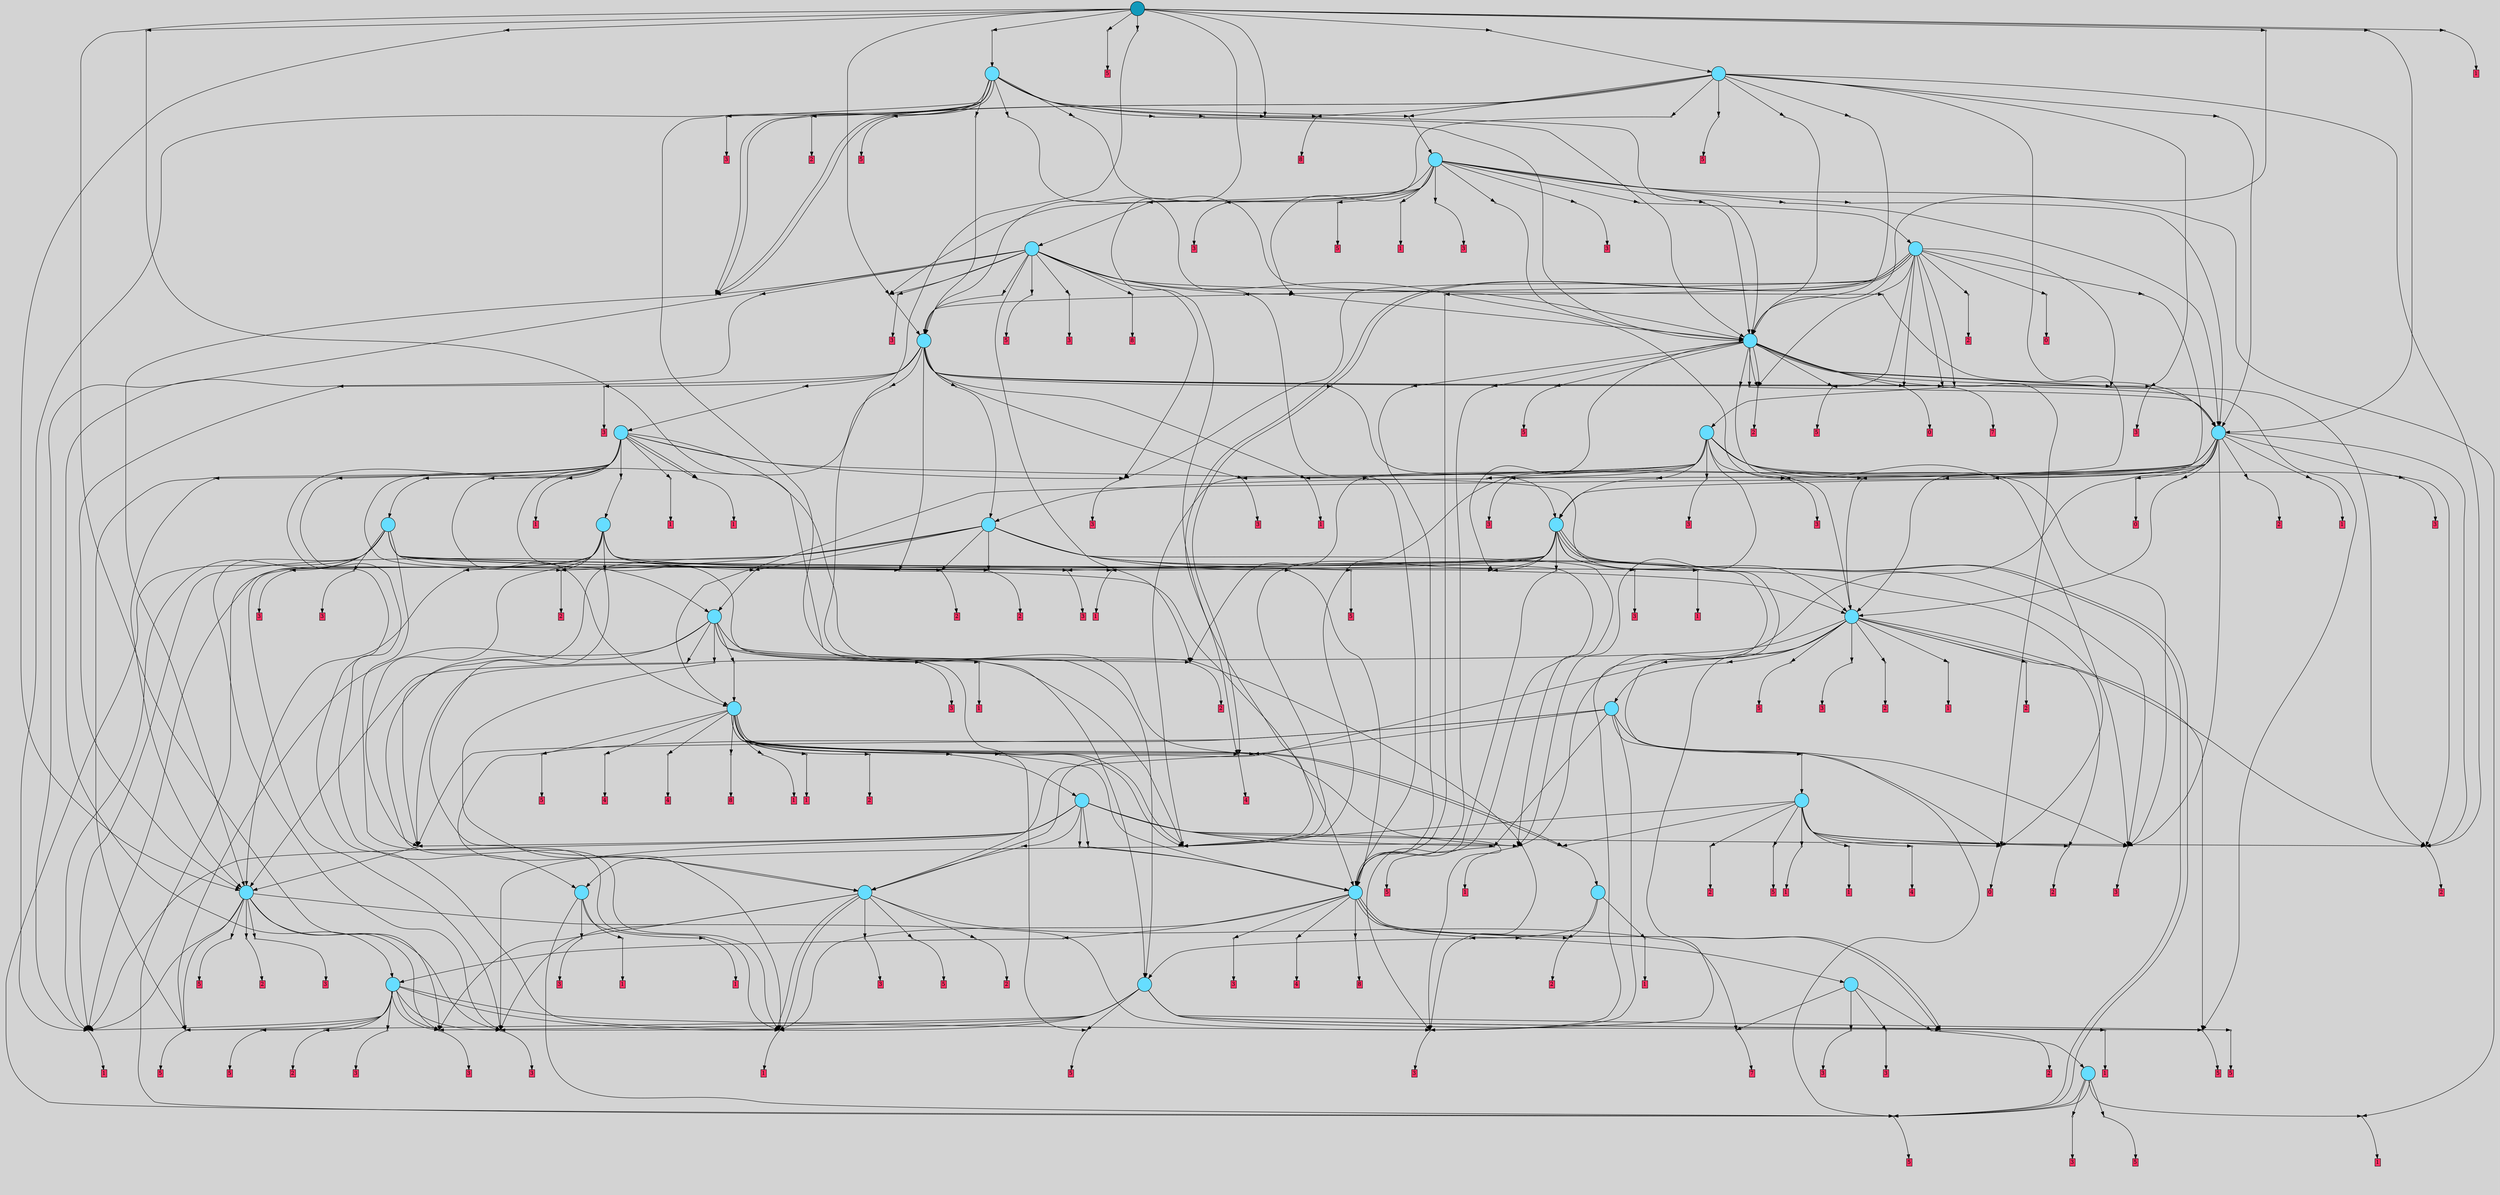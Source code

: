 // File exported with GEGELATI v1.3.1
// On the 2024-07-13 23:23:10
// With the MARL::MarlTPGGraphDotExporter
digraph{
	graph[pad = "0.212, 0.055" bgcolor = lightgray]
	node[shape=circle style = filled label = ""]
		T7210 [fillcolor="#66ddff"]
		T7234 [fillcolor="#66ddff"]
		T7243 [fillcolor="#66ddff"]
		T7249 [fillcolor="#66ddff"]
		T7255 [fillcolor="#66ddff"]
		T7261 [fillcolor="#66ddff"]
		T7267 [fillcolor="#66ddff"]
		T7278 [fillcolor="#66ddff"]
		T7281 [fillcolor="#66ddff"]
		T7310 [fillcolor="#66ddff"]
		T7313 [fillcolor="#66ddff"]
		T7315 [fillcolor="#66ddff"]
		T7341 [fillcolor="#66ddff"]
		T7342 [fillcolor="#66ddff"]
		T7353 [fillcolor="#66ddff"]
		T7358 [fillcolor="#66ddff"]
		T7359 [fillcolor="#66ddff"]
		T7362 [fillcolor="#66ddff"]
		T7364 [fillcolor="#66ddff"]
		T7399 [fillcolor="#66ddff"]
		T7419 [fillcolor="#66ddff"]
		T7440 [fillcolor="#66ddff"]
		T7448 [fillcolor="#66ddff"]
		T7652 [fillcolor="#66ddff"]
		T7660 [fillcolor="#66ddff"]
		T7699 [fillcolor="#66ddff"]
		T7753 [fillcolor="#66ddff"]
		T7803 [fillcolor="#66ddff"]
		T7963 [fillcolor="#66ddff"]
		T8100 [fillcolor="#1199bb"]
		P47213 [fillcolor="#cccccc" shape=point] //
		I47213 [shape=box style=invis label="0|0&2|2#2|4&#92;n3|7&2|1#0|0&#92;n4|7&0|3#4|6&#92;n5|3&0|4#1|1&#92;n8|6&0|0#1|7&#92;n1|2&2|7#4|4&#92;n1|2&4|6#1|2&#92;n7|7&1|6#4|2&#92;n2|4&2|7#2|0&#92;n1|7&4|4#1|2&#92;n"]
		P47213 -> I47213[style=invis]
		A33922 [fillcolor="#ff3366" shape=box margin=0.03 width=0 height=0 label="1"]
		T7210 -> P47213 -> A33922
		P47214 [fillcolor="#cccccc" shape=point] //
		I47214 [shape=box style=invis label="2|7&3|5#1|1&#92;n8|1&0|5#0|7&#92;n7|4&1|6#3|6&#92;n3|7&4|6#0|1&#92;n0|3&2|3#2|6&#92;n4|1&0|5#3|0&#92;n5|3&0|4#1|2&#92;n4|0&2|2#4|4&#92;n"]
		P47214 -> I47214[style=invis]
		A33923 [fillcolor="#ff3366" shape=box margin=0.03 width=0 height=0 label="5"]
		T7210 -> P47214 -> A33923
		P47215 [fillcolor="#cccccc" shape=point] //
		I47215 [shape=box style=invis label="8|0&0|5#0|2&#92;n0|2&4|7#3|7&#92;n1|7&3|2#3|7&#92;n4|2&1|1#2|6&#92;n2|1&3|5#2|0&#92;n4|6&1|4#3|0&#92;n"]
		P47215 -> I47215[style=invis]
		A33924 [fillcolor="#ff3366" shape=box margin=0.03 width=0 height=0 label="3"]
		T7210 -> P47215 -> A33924
		T7210 -> P47214
		P47216 [fillcolor="#cccccc" shape=point] //
		I47216 [shape=box style=invis label="2|7&3|5#1|2&#92;n8|1&0|5#0|7&#92;n7|4&1|6#3|6&#92;n3|7&4|6#0|1&#92;n4|0&2|2#4|4&#92;n4|1&0|5#3|0&#92;n5|3&0|4#1|2&#92;n0|3&2|3#2|6&#92;n"]
		P47216 -> I47216[style=invis]
		A33925 [fillcolor="#ff3366" shape=box margin=0.03 width=0 height=0 label="5"]
		T7210 -> P47216 -> A33925
		T7234 -> P47214
		P47217 [fillcolor="#cccccc" shape=point] //
		I47217 [shape=box style=invis label="1|2&4|7#4|4&#92;n5|4&1|6#0|0&#92;n0|0&2|2#2|4&#92;n4|7&0|3#3|6&#92;n4|2&2|7#0|0&#92;n1|2&4|6#1|2&#92;n3|7&2|1#0|0&#92;n"]
		P47217 -> I47217[style=invis]
		A33926 [fillcolor="#ff3366" shape=box margin=0.03 width=0 height=0 label="1"]
		T7234 -> P47217 -> A33926
		P47218 [fillcolor="#cccccc" shape=point] //
		I47218 [shape=box style=invis label="7|7&4|2#4|4&#92;n0|3&4|1#4|6&#92;n7|2&0|7#1|6&#92;n6|4&0|6#4|1&#92;n"]
		P47218 -> I47218[style=invis]
		A33927 [fillcolor="#ff3366" shape=box margin=0.03 width=0 height=0 label="3"]
		T7234 -> P47218 -> A33927
		P47219 [fillcolor="#cccccc" shape=point] //
		I47219 [shape=box style=invis label="1|2&4|6#1|2&#92;n0|0&2|2#2|4&#92;n4|7&0|3#3|6&#92;n2|4&2|2#2|0&#92;n4|2&2|7#0|5&#92;n1|2&4|7#4|4&#92;n3|7&2|1#0|0&#92;n"]
		P47219 -> I47219[style=invis]
		A33928 [fillcolor="#ff3366" shape=box margin=0.03 width=0 height=0 label="1"]
		T7234 -> P47219 -> A33928
		P47220 [fillcolor="#cccccc" shape=point] //
		I47220 [shape=box style=invis label="2|0&3|1#3|7&#92;n7|2&0|7#1|6&#92;n7|7&4|3#4|4&#92;n"]
		P47220 -> I47220[style=invis]
		T7243 -> P47220 -> T7210
		P47221 [fillcolor="#cccccc" shape=point] //
		I47221 [shape=box style=invis label="0|7&3|6#4|6&#92;n0|7&4|4#3|7&#92;n7|6&4|2#1|0&#92;n8|0&2|5#0|2&#92;n4|2&4|7#3|7&#92;n4|6&1|4#3|2&#92;n2|4&1|5#1|6&#92;n"]
		P47221 -> I47221[style=invis]
		A33929 [fillcolor="#ff3366" shape=box margin=0.03 width=0 height=0 label="3"]
		T7243 -> P47221 -> A33929
		P47222 [fillcolor="#cccccc" shape=point] //
		I47222 [shape=box style=invis label="1|7&3|1#4|4&#92;n8|4&3|3#4|7&#92;n6|2&4|6#4|2&#92;n8|6&2|2#2|4&#92;n8|0&1|3#0|0&#92;n1|6&2|0#1|3&#92;n3|0&0|7#2|4&#92;n4|7&1|1#4|6&#92;n2|1&2|4#1|4&#92;n"]
		P47222 -> I47222[style=invis]
		A33930 [fillcolor="#ff3366" shape=box margin=0.03 width=0 height=0 label="7"]
		T7243 -> P47222 -> A33930
		P47223 [fillcolor="#cccccc" shape=point] //
		I47223 [shape=box style=invis label="1|3&1|3#0|3&#92;n8|1&1|2#1|4&#92;n0|3&4|0#4|0&#92;n0|5&3|5#3|7&#92;n5|0&2|6#2|5&#92;n2|7&4|6#2|3&#92;n"]
		P47223 -> I47223[style=invis]
		A33931 [fillcolor="#ff3366" shape=box margin=0.03 width=0 height=0 label="3"]
		T7243 -> P47223 -> A33931
		P47224 [fillcolor="#cccccc" shape=point] //
		I47224 [shape=box style=invis label="0|0&2|2#2|4&#92;n3|7&2|1#0|0&#92;n5|3&0|4#1|3&#92;n4|7&0|3#4|6&#92;n1|2&2|7#4|4&#92;n1|2&4|6#1|2&#92;n7|7&1|6#4|2&#92;n2|4&2|7#2|0&#92;n1|7&4|4#1|2&#92;n"]
		P47224 -> I47224[style=invis]
		A33932 [fillcolor="#ff3366" shape=box margin=0.03 width=0 height=0 label="1"]
		T7249 -> P47224 -> A33932
		P47225 [fillcolor="#cccccc" shape=point] //
		I47225 [shape=box style=invis label="8|0&2|5#0|2&#92;n0|7&4|4#3|7&#92;n7|6&4|2#1|0&#92;n8|7&3|6#4|6&#92;n4|2&4|7#3|7&#92;n4|6&1|4#3|2&#92;n2|4&1|5#1|6&#92;n"]
		P47225 -> I47225[style=invis]
		A33933 [fillcolor="#ff3366" shape=box margin=0.03 width=0 height=0 label="3"]
		T7249 -> P47225 -> A33933
		T7249 -> P47222
		P47226 [fillcolor="#cccccc" shape=point] //
		I47226 [shape=box style=invis label="1|7&0|2#3|6&#92;n2|1&3|5#2|0&#92;n7|0&0|6#4|7&#92;n4|4&1|4#3|0&#92;n0|2&4|7#3|7&#92;n"]
		P47226 -> I47226[style=invis]
		A33934 [fillcolor="#ff3366" shape=box margin=0.03 width=0 height=0 label="3"]
		T7249 -> P47226 -> A33934
		P47227 [fillcolor="#cccccc" shape=point] //
		I47227 [shape=box style=invis label="8|1&0|5#0|7&#92;n7|4&1|6#3|6&#92;n3|7&4|6#0|1&#92;n5|7&0|4#1|2&#92;n4|1&0|5#3|0&#92;n0|3&2|3#2|6&#92;n4|0&2|2#4|4&#92;n"]
		P47227 -> I47227[style=invis]
		A33935 [fillcolor="#ff3366" shape=box margin=0.03 width=0 height=0 label="5"]
		T7249 -> P47227 -> A33935
		T7249 -> P47224
		P47228 [fillcolor="#cccccc" shape=point] //
		I47228 [shape=box style=invis label="6|6&1|7#2|1&#92;n8|4&0|2#3|4&#92;n3|7&3|3#3|7&#92;n8|6&1|4#0|4&#92;n5|2&4|6#2|0&#92;n4|5&3|4#3|3&#92;n2|2&2|7#3|7&#92;n"]
		P47228 -> I47228[style=invis]
		A33936 [fillcolor="#ff3366" shape=box margin=0.03 width=0 height=0 label="3"]
		T7249 -> P47228 -> A33936
		P47229 [fillcolor="#cccccc" shape=point] //
		I47229 [shape=box style=invis label="6|7&4|1#1|1&#92;n5|4&2|5#0|5&#92;n8|0&1|3#1|7&#92;n6|3&0|5#2|0&#92;n0|1&1|3#3|0&#92;n8|1&4|0#2|2&#92;n0|0&1|7#2|2&#92;n5|6&2|2#4|3&#92;n8|3&3|4#4|1&#92;n"]
		P47229 -> I47229[style=invis]
		A33937 [fillcolor="#ff3366" shape=box margin=0.03 width=0 height=0 label="2"]
		T7249 -> P47229 -> A33937
		P47230 [fillcolor="#cccccc" shape=point] //
		I47230 [shape=box style=invis label="2|5&2|6#4|6&#92;n8|1&0|5#0|7&#92;n2|7&3|5#1|1&#92;n8|1&4|2#4|7&#92;n7|3&1|6#3|6&#92;n5|3&2|3#2|6&#92;n4|1&0|5#3|0&#92;n3|7&4|0#0|1&#92;n"]
		P47230 -> I47230[style=invis]
		A33938 [fillcolor="#ff3366" shape=box margin=0.03 width=0 height=0 label="5"]
		T7255 -> P47230 -> A33938
		P47231 [fillcolor="#cccccc" shape=point] //
		I47231 [shape=box style=invis label="6|7&4|1#1|1&#92;n5|4&2|5#0|5&#92;n8|0&1|3#1|7&#92;n6|3&0|5#2|0&#92;n8|1&4|0#2|2&#92;n0|0&0|7#2|2&#92;n0|1&1|3#3|0&#92;n7|3&1|1#3|0&#92;n8|3&3|4#4|1&#92;n"]
		P47231 -> I47231[style=invis]
		A33939 [fillcolor="#ff3366" shape=box margin=0.03 width=0 height=0 label="2"]
		T7255 -> P47231 -> A33939
		T7255 -> P47225
		P47232 [fillcolor="#cccccc" shape=point] //
		I47232 [shape=box style=invis label="0|3&2|3#2|6&#92;n8|1&0|5#0|7&#92;n7|4&1|6#3|6&#92;n3|7&4|6#0|0&#92;n2|7&3|5#1|1&#92;n4|1&0|5#3|0&#92;n5|3&0|4#1|2&#92;n"]
		P47232 -> I47232[style=invis]
		A33940 [fillcolor="#ff3366" shape=box margin=0.03 width=0 height=0 label="5"]
		T7255 -> P47232 -> A33940
		P47233 [fillcolor="#cccccc" shape=point] //
		I47233 [shape=box style=invis label="4|0&2|6#4|4&#92;n7|4&1|6#3|6&#92;n1|1&1|6#4|3&#92;n3|7&4|6#0|1&#92;n0|3&2|3#2|6&#92;n8|1&0|5#0|7&#92;n1|3&0|4#1|2&#92;n4|1&0|5#3|0&#92;n"]
		P47233 -> I47233[style=invis]
		A33941 [fillcolor="#ff3366" shape=box margin=0.03 width=0 height=0 label="5"]
		T7255 -> P47233 -> A33941
		P47234 [fillcolor="#cccccc" shape=point] //
		I47234 [shape=box style=invis label="3|0&2|2#4|6&#92;n1|2&0|1#2|4&#92;n7|3&2|3#2|7&#92;n5|7&4|6#4|0&#92;n"]
		P47234 -> I47234[style=invis]
		A33942 [fillcolor="#ff3366" shape=box margin=0.03 width=0 height=0 label="5"]
		T7255 -> P47234 -> A33942
		T7255 -> P47228
		T7255 -> P47224
		P47235 [fillcolor="#cccccc" shape=point] //
		I47235 [shape=box style=invis label="5|3&0|7#1|6&#92;n0|0&0|2#2|4&#92;n1|2&2|7#1|4&#92;n8|5&0|4#2|7&#92;n1|2&4|6#1|6&#92;n7|7&1|6#4|2&#92;n"]
		P47235 -> I47235[style=invis]
		A33943 [fillcolor="#ff3366" shape=box margin=0.03 width=0 height=0 label="1"]
		T7255 -> P47235 -> A33943
		P47236 [fillcolor="#cccccc" shape=point] //
		I47236 [shape=box style=invis label="8|1&4|0#2|2&#92;n5|4&2|5#0|5&#92;n8|0&1|3#1|7&#92;n6|3&0|5#2|0&#92;n6|7&4|1#1|1&#92;n0|0&0|7#2|2&#92;n7|3&1|1#3|0&#92;n1|3&3|4#4|1&#92;n"]
		P47236 -> I47236[style=invis]
		A33944 [fillcolor="#ff3366" shape=box margin=0.03 width=0 height=0 label="2"]
		T7261 -> P47236 -> A33944
		T7261 -> P47225
		T7261 -> P47233
		P47237 [fillcolor="#cccccc" shape=point] //
		I47237 [shape=box style=invis label="0|0&2|2#2|4&#92;n3|7&2|1#0|0&#92;n5|3&0|4#1|3&#92;n4|7&0|3#4|6&#92;n1|2&2|7#4|4&#92;n7|7&1|6#4|2&#92;n1|2&4|6#1|2&#92;n2|4&2|7#2|0&#92;n1|7&0|4#1|2&#92;n"]
		P47237 -> I47237[style=invis]
		A33945 [fillcolor="#ff3366" shape=box margin=0.03 width=0 height=0 label="1"]
		T7261 -> P47237 -> A33945
		T7261 -> P47228
		P47238 [fillcolor="#cccccc" shape=point] //
		I47238 [shape=box style=invis label="4|2&4|5#4|3&#92;n7|1&0|1#2|0&#92;n5|5&3|3#4|2&#92;n8|6&0|0#1|3&#92;n4|1&4|6#1|3&#92;n3|2&2|2#1|5&#92;n4|2&2|0#3|3&#92;n2|5&4|4#4|5&#92;n"]
		P47238 -> I47238[style=invis]
		A33946 [fillcolor="#ff3366" shape=box margin=0.03 width=0 height=0 label="3"]
		T7261 -> P47238 -> A33946
		P47239 [fillcolor="#cccccc" shape=point] //
		I47239 [shape=box style=invis label="7|6&4|2#1|0&#92;n0|7&4|4#3|7&#92;n8|0&2|5#0|2&#92;n8|7&3|6#4|6&#92;n4|2&4|7#3|7&#92;n4|6&1|4#3|2&#92;n2|4&1|5#1|5&#92;n"]
		P47239 -> I47239[style=invis]
		A33947 [fillcolor="#ff3366" shape=box margin=0.03 width=0 height=0 label="3"]
		T7261 -> P47239 -> A33947
		P47240 [fillcolor="#cccccc" shape=point] //
		I47240 [shape=box style=invis label="6|0&4|0#4|3&#92;n8|2&2|5#4|1&#92;n0|3&0|1#4|1&#92;n3|7&2|7#4|6&#92;n1|7&3|3#4|7&#92;n"]
		P47240 -> I47240[style=invis]
		A33948 [fillcolor="#ff3366" shape=box margin=0.03 width=0 height=0 label="5"]
		T7261 -> P47240 -> A33948
		T7261 -> P47224
		T7261 -> P47228
		T7267 -> P47225
		T7267 -> P47233
		T7267 -> P47237
		P47241 [fillcolor="#cccccc" shape=point] //
		I47241 [shape=box style=invis label="7|3&2|3#2|7&#92;n1|2&0|1#2|4&#92;n3|7&2|2#4|6&#92;n5|7&4|6#4|0&#92;n"]
		P47241 -> I47241[style=invis]
		A33949 [fillcolor="#ff3366" shape=box margin=0.03 width=0 height=0 label="5"]
		T7267 -> P47241 -> A33949
		T7267 -> P47228
		T7267 -> P47239
		P47242 [fillcolor="#cccccc" shape=point] //
		I47242 [shape=box style=invis label="1|2&4|3#0|0&#92;n5|2&3|0#0|2&#92;n8|6&3|0#0|7&#92;n5|1&2|6#1|6&#92;n5|0&4|3#2|7&#92;n1|4&2|5#0|1&#92;n6|1&0|4#1|2&#92;n4|5&1|5#1|1&#92;n"]
		P47242 -> I47242[style=invis]
		A33950 [fillcolor="#ff3366" shape=box margin=0.03 width=0 height=0 label="2"]
		T7267 -> P47242 -> A33950
		P47243 [fillcolor="#cccccc" shape=point] //
		I47243 [shape=box style=invis label="4|5&3|0#3|3&#92;n3|7&3|3#3|7&#92;n6|6&1|7#2|1&#92;n5|2&2|6#2|0&#92;n2|2&2|7#3|7&#92;n"]
		P47243 -> I47243[style=invis]
		A33951 [fillcolor="#ff3366" shape=box margin=0.03 width=0 height=0 label="3"]
		T7267 -> P47243 -> A33951
		P47244 [fillcolor="#cccccc" shape=point] //
		I47244 [shape=box style=invis label="6|7&4|1#1|1&#92;n5|4&2|5#0|5&#92;n4|5&2|1#2|6&#92;n6|7&0|5#2|0&#92;n8|1&4|0#2|2&#92;n0|0&2|7#2|2&#92;n0|1&1|3#3|0&#92;n7|3&1|1#3|0&#92;n8|3&3|4#4|1&#92;n"]
		P47244 -> I47244[style=invis]
		A33952 [fillcolor="#ff3366" shape=box margin=0.03 width=0 height=0 label="2"]
		T7278 -> P47244 -> A33952
		P47245 [fillcolor="#cccccc" shape=point] //
		I47245 [shape=box style=invis label="5|4&1|1#4|5&#92;n8|3&2|3#1|7&#92;n2|7&4|0#1|2&#92;n8|6&0|0#1|3&#92;n4|2&4|0#3|3&#92;n5|5&3|3#4|2&#92;n2|5&4|6#4|5&#92;n7|0&2|7#1|1&#92;n8|5&1|0#3|5&#92;n4|1&4|6#4|3&#92;n"]
		P47245 -> I47245[style=invis]
		A33953 [fillcolor="#ff3366" shape=box margin=0.03 width=0 height=0 label="3"]
		T7278 -> P47245 -> A33953
		P47246 [fillcolor="#cccccc" shape=point] //
		I47246 [shape=box style=invis label="0|4&4|4#3|7&#92;n8|0&2|5#0|2&#92;n7|6&4|2#1|0&#92;n8|7&3|6#4|6&#92;n5|6&2|7#0|5&#92;n4|2&4|7#3|7&#92;n4|6&1|4#3|2&#92;n2|4&1|5#1|6&#92;n"]
		P47246 -> I47246[style=invis]
		T7278 -> P47246 -> T7261
		P47247 [fillcolor="#cccccc" shape=point] //
		I47247 [shape=box style=invis label="0|3&2|3#2|6&#92;n7|4&1|6#3|6&#92;n1|1&1|6#4|3&#92;n3|7&4|6#0|4&#92;n4|0&2|6#4|4&#92;n8|1&0|5#0|7&#92;n1|3&0|4#1|2&#92;n4|1&0|5#3|0&#92;n"]
		P47247 -> I47247[style=invis]
		T7278 -> P47247 -> T7243
		P47248 [fillcolor="#cccccc" shape=point] //
		I47248 [shape=box style=invis label="4|7&2|2#4|2&#92;n7|3&3|5#4|6&#92;n3|1&2|0#4|1&#92;n0|7&1|3#3|4&#92;n1|5&0|3#3|1&#92;n1|1&0|1#1|6&#92;n8|5&2|2#2|7&#92;n7|0&1|7#3|3&#92;n"]
		P47248 -> I47248[style=invis]
		A33954 [fillcolor="#ff3366" shape=box margin=0.03 width=0 height=0 label="4"]
		T7278 -> P47248 -> A33954
		P47249 [fillcolor="#cccccc" shape=point] //
		I47249 [shape=box style=invis label="2|4&2|7#2|0&#92;n7|0&3|7#3|5&#92;n0|5&2|2#2|4&#92;n5|3&0|4#1|3&#92;n4|7&0|3#3|6&#92;n5|5&3|2#0|7&#92;n4|5&0|4#1|2&#92;n0|1&4|3#2|1&#92;n4|5&0|4#1|2&#92;n1|2&1|6#1|2&#92;n"]
		P47249 -> I47249[style=invis]
		A33955 [fillcolor="#ff3366" shape=box margin=0.03 width=0 height=0 label="8"]
		T7278 -> P47249 -> A33955
		T7278 -> P47231
		T7278 -> P47224
		T7278 -> P47231
		P47250 [fillcolor="#cccccc" shape=point] //
		I47250 [shape=box style=invis label="2|4&2|7#2|0&#92;n5|3&0|4#1|3&#92;n4|1&0|3#4|6&#92;n5|5&1|3#2|7&#92;n0|0&2|2#2|4&#92;n1|2&2|7#4|4&#92;n1|5&4|4#1|2&#92;n7|7&1|6#4|2&#92;n7|0&0|6#2|4&#92;n1|7&3|5#2|2&#92;n"]
		P47250 -> I47250[style=invis]
		A33956 [fillcolor="#ff3366" shape=box margin=0.03 width=0 height=0 label="1"]
		T7281 -> P47250 -> A33956
		P47251 [fillcolor="#cccccc" shape=point] //
		I47251 [shape=box style=invis label="5|3&4|7#0|7&#92;n2|3&2|3#3|2&#92;n8|3&2|2#2|5&#92;n8|0&0|2#3|2&#92;n6|2&3|4#3|3&#92;n2|3&2|6#3|4&#92;n8|6&2|2#4|2&#92;n7|2&3|5#3|6&#92;n2|7&0|6#4|1&#92;n4|2&1|2#1|5&#92;n"]
		P47251 -> I47251[style=invis]
		T7281 -> P47251 -> T7255
		T7281 -> P47244
		P47252 [fillcolor="#cccccc" shape=point] //
		I47252 [shape=box style=invis label="0|0&2|2#2|4&#92;n5|3&4|4#1|3&#92;n3|7&2|1#0|0&#92;n4|7&0|3#4|6&#92;n1|2&2|7#4|4&#92;n7|7&1|6#4|2&#92;n5|3&3|7#2|0&#92;n1|2&4|6#1|2&#92;n2|4&2|7#2|0&#92;n1|7&0|4#1|2&#92;n"]
		P47252 -> I47252[style=invis]
		A33957 [fillcolor="#ff3366" shape=box margin=0.03 width=0 height=0 label="1"]
		T7310 -> P47252 -> A33957
		P47253 [fillcolor="#cccccc" shape=point] //
		I47253 [shape=box style=invis label="6|3&4|5#0|2&#92;n4|1&0|2#1|6&#92;n5|6&4|0#1|2&#92;n1|4&3|5#1|4&#92;n1|7&4|4#1|2&#92;n4|7&0|3#4|4&#92;n6|0&1|6#4|0&#92;n3|7&3|2#2|3&#92;n2|7&2|7#2|0&#92;n3|2&1|5#4|1&#92;n"]
		P47253 -> I47253[style=invis]
		A33958 [fillcolor="#ff3366" shape=box margin=0.03 width=0 height=0 label="1"]
		T7310 -> P47253 -> A33958
		P47254 [fillcolor="#cccccc" shape=point] //
		I47254 [shape=box style=invis label="8|0&2|5#0|2&#92;n0|4&1|5#1|6&#92;n4|6&0|4#3|2&#92;n8|7&3|6#4|6&#92;n7|6&4|2#1|0&#92;n"]
		P47254 -> I47254[style=invis]
		A33959 [fillcolor="#ff3366" shape=box margin=0.03 width=0 height=0 label="4"]
		T7310 -> P47254 -> A33959
		P47255 [fillcolor="#cccccc" shape=point] //
		I47255 [shape=box style=invis label="6|7&4|1#1|1&#92;n8|3&3|4#4|1&#92;n8|1&4|0#2|2&#92;n6|7&0|5#2|0&#92;n0|0&2|7#2|2&#92;n0|1&1|3#3|0&#92;n1|6&0|1#3|6&#92;n8|3&3|0#3|1&#92;n7|3&1|1#0|0&#92;n5|4&2|5#0|5&#92;n"]
		P47255 -> I47255[style=invis]
		A33960 [fillcolor="#ff3366" shape=box margin=0.03 width=0 height=0 label="2"]
		T7310 -> P47255 -> A33960
		P47256 [fillcolor="#cccccc" shape=point] //
		I47256 [shape=box style=invis label="2|4&2|7#2|0&#92;n5|3&0|4#1|3&#92;n4|1&0|3#4|6&#92;n7|7&1|6#4|2&#92;n0|0&2|2#2|4&#92;n1|2&2|7#4|4&#92;n1|5&1|4#1|2&#92;n5|5&1|3#2|7&#92;n7|0&0|6#2|4&#92;n1|7&3|5#2|2&#92;n"]
		P47256 -> I47256[style=invis]
		A33961 [fillcolor="#ff3366" shape=box margin=0.03 width=0 height=0 label="2"]
		T7310 -> P47256 -> A33961
		P47257 [fillcolor="#cccccc" shape=point] //
		I47257 [shape=box style=invis label="3|0&2|2#4|6&#92;n3|3&4|1#3|6&#92;n5|7&4|6#4|0&#92;n1|2&0|1#2|4&#92;n"]
		P47257 -> I47257[style=invis]
		A33962 [fillcolor="#ff3366" shape=box margin=0.03 width=0 height=0 label="5"]
		T7310 -> P47257 -> A33962
		P47258 [fillcolor="#cccccc" shape=point] //
		I47258 [shape=box style=invis label="2|5&4|4#4|5&#92;n5|5&3|3#4|2&#92;n8|6&0|0#1|3&#92;n4|1&4|6#1|3&#92;n3|2&2|2#1|5&#92;n4|2&2|0#3|3&#92;n7|1&0|1#3|0&#92;n"]
		P47258 -> I47258[style=invis]
		A33963 [fillcolor="#ff3366" shape=box margin=0.03 width=0 height=0 label="3"]
		T7310 -> P47258 -> A33963
		P47259 [fillcolor="#cccccc" shape=point] //
		I47259 [shape=box style=invis label="6|7&4|1#1|1&#92;n0|0&0|7#2|2&#92;n6|3&0|5#2|0&#92;n6|6&0|7#3|4&#92;n5|4&2|5#0|5&#92;n8|1&4|0#2|2&#92;n1|0&3|7#4|1&#92;n7|7&0|7#0|5&#92;n7|3&1|1#3|0&#92;n0|1&1|3#3|0&#92;n"]
		P47259 -> I47259[style=invis]
		T7310 -> P47259 -> T7281
		P47260 [fillcolor="#cccccc" shape=point] //
		I47260 [shape=box style=invis label="6|5&1|5#3|7&#92;n0|1&4|1#4|6&#92;n6|2&0|0#0|1&#92;n"]
		P47260 -> I47260[style=invis]
		A33964 [fillcolor="#ff3366" shape=box margin=0.03 width=0 height=0 label="0"]
		T7310 -> P47260 -> A33964
		P47261 [fillcolor="#cccccc" shape=point] //
		I47261 [shape=box style=invis label="7|7&4|2#4|2&#92;n7|2&0|7#1|6&#92;n"]
		P47261 -> I47261[style=invis]
		T7310 -> P47261 -> T7234
		P47262 [fillcolor="#cccccc" shape=point] //
		I47262 [shape=box style=invis label="8|1&3|0#4|2&#92;n4|0&1|3#2|5&#92;n4|6&0|6#2|2&#92;n2|3&0|3#2|3&#92;n6|4&0|1#3|2&#92;n"]
		P47262 -> I47262[style=invis]
		T7313 -> P47262 -> T7267
		P47263 [fillcolor="#cccccc" shape=point] //
		I47263 [shape=box style=invis label="7|4&1|3#3|6&#92;n5|4&1|3#1|3&#92;n7|6&1|6#1|5&#92;n0|1&1|6#4|3&#92;n4|0&2|6#4|4&#92;n8|1&0|5#0|7&#92;n3|0&4|6#1|1&#92;n6|0&3|3#1|5&#92;n1|4&3|5#0|0&#92;n"]
		P47263 -> I47263[style=invis]
		A33965 [fillcolor="#ff3366" shape=box margin=0.03 width=0 height=0 label="5"]
		T7313 -> P47263 -> A33965
		T7313 -> P47239
		P47264 [fillcolor="#cccccc" shape=point] //
		I47264 [shape=box style=invis label="6|7&4|1#1|1&#92;n4|5&2|1#2|6&#92;n6|7&0|5#2|0&#92;n0|5&1|3#2|0&#92;n0|0&2|7#2|2&#92;n4|3&2|5#2|7&#92;n8|1&4|0#2|2&#92;n8|3&3|4#4|1&#92;n"]
		P47264 -> I47264[style=invis]
		A33966 [fillcolor="#ff3366" shape=box margin=0.03 width=0 height=0 label="2"]
		T7313 -> P47264 -> A33966
		P47265 [fillcolor="#cccccc" shape=point] //
		I47265 [shape=box style=invis label="2|0&2|7#3|7&#92;n0|4&2|7#3|3&#92;n5|2&4|6#2|1&#92;n4|5&3|4#3|3&#92;n8|6&1|4#0|4&#92;n"]
		P47265 -> I47265[style=invis]
		T7313 -> P47265 -> T7249
		P47266 [fillcolor="#cccccc" shape=point] //
		I47266 [shape=box style=invis label="8|2&0|7#0|3&#92;n5|3&0|4#1|3&#92;n0|1&0|3#0|6&#92;n3|7&2|1#0|0&#92;n4|4&2|4#4|5&#92;n1|7&0|4#1|2&#92;n4|7&0|1#4|5&#92;n"]
		P47266 -> I47266[style=invis]
		A33967 [fillcolor="#ff3366" shape=box margin=0.03 width=0 height=0 label="1"]
		T7313 -> P47266 -> A33967
		T7313 -> P47237
		P47267 [fillcolor="#cccccc" shape=point] //
		I47267 [shape=box style=invis label="0|5&2|7#3|3&#92;n8|1&1|4#0|4&#92;n3|7&3|3#3|7&#92;n2|7&0|6#0|7&#92;n6|6&0|7#3|1&#92;n5|2&4|6#2|1&#92;n4|5&3|4#3|3&#92;n2|0&2|7#3|7&#92;n"]
		P47267 -> I47267[style=invis]
		T7313 -> P47267 -> T7278
		P47268 [fillcolor="#cccccc" shape=point] //
		I47268 [shape=box style=invis label="0|5&2|7#3|3&#92;n8|1&1|4#0|4&#92;n2|6&0|1#4|7&#92;n2|3&0|6#0|7&#92;n6|6&0|7#3|1&#92;n5|2&4|6#2|1&#92;n4|5&3|4#3|3&#92;n3|7&3|3#3|7&#92;n2|0&2|7#3|7&#92;n"]
		P47268 -> I47268[style=invis]
		T7313 -> P47268 -> T7278
		T7313 -> P47225
		T7315 -> P47262
		T7315 -> P47263
		T7315 -> P47239
		P47269 [fillcolor="#cccccc" shape=point] //
		I47269 [shape=box style=invis label="8|3&1|0#2|6&#92;n7|1&4|0#0|6&#92;n4|0&3|1#1|3&#92;n"]
		P47269 -> I47269[style=invis]
		T7315 -> P47269 -> T7310
		T7315 -> P47224
		P47270 [fillcolor="#cccccc" shape=point] //
		I47270 [shape=box style=invis label="2|0&2|7#3|7&#92;n8|6&1|4#0|4&#92;n3|7&3|3#3|7&#92;n5|2&4|6#2|1&#92;n4|5&3|4#3|3&#92;n0|7&2|7#3|3&#92;n"]
		P47270 -> I47270[style=invis]
		T7315 -> P47270 -> T7249
		T7315 -> P47258
		T7315 -> P47260
		P47271 [fillcolor="#cccccc" shape=point] //
		I47271 [shape=box style=invis label="7|4&4|6#1|2&#92;n4|7&0|3#4|6&#92;n5|3&0|4#1|3&#92;n1|2&2|7#4|4&#92;n3|7&2|1#0|0&#92;n1|7&0|4#1|2&#92;n7|5&2|5#4|6&#92;n2|4&2|7#2|5&#92;n"]
		P47271 -> I47271[style=invis]
		A33968 [fillcolor="#ff3366" shape=box margin=0.03 width=0 height=0 label="1"]
		T7341 -> P47271 -> A33968
		T7341 -> P47261
		P47272 [fillcolor="#cccccc" shape=point] //
		I47272 [shape=box style=invis label="8|0&2|5#0|2&#92;n0|7&1|4#3|7&#92;n2|4&1|5#1|6&#92;n8|7&3|6#4|6&#92;n4|6&0|4#3|2&#92;n7|6&4|2#1|0&#92;n"]
		P47272 -> I47272[style=invis]
		A33969 [fillcolor="#ff3366" shape=box margin=0.03 width=0 height=0 label="4"]
		T7341 -> P47272 -> A33969
		P47273 [fillcolor="#cccccc" shape=point] //
		I47273 [shape=box style=invis label="1|7&4|5#1|2&#92;n3|0&2|2#2|4&#92;n4|6&2|0#3|7&#92;n5|3&2|4#1|7&#92;n4|3&1|5#4|2&#92;n5|5&1|0#1|0&#92;n5|4&0|5#1|3&#92;n4|5&1|2#3|7&#92;n"]
		P47273 -> I47273[style=invis]
		A33970 [fillcolor="#ff3366" shape=box margin=0.03 width=0 height=0 label="1"]
		T7341 -> P47273 -> A33970
		P47274 [fillcolor="#cccccc" shape=point] //
		I47274 [shape=box style=invis label="2|4&2|7#1|0&#92;n5|3&0|4#1|3&#92;n5|5&1|3#2|7&#92;n7|7&1|6#4|2&#92;n4|1&0|3#4|6&#92;n1|2&2|7#4|4&#92;n1|5&1|4#1|2&#92;n0|0&2|2#2|4&#92;n7|0&0|6#3|4&#92;n1|7&3|5#2|2&#92;n"]
		P47274 -> I47274[style=invis]
		A33971 [fillcolor="#ff3366" shape=box margin=0.03 width=0 height=0 label="2"]
		T7341 -> P47274 -> A33971
		P47275 [fillcolor="#cccccc" shape=point] //
		I47275 [shape=box style=invis label="3|0&4|2#4|6&#92;n1|2&0|1#2|4&#92;n5|7&4|6#4|0&#92;n7|3&2|3#2|7&#92;n"]
		P47275 -> I47275[style=invis]
		A33972 [fillcolor="#ff3366" shape=box margin=0.03 width=0 height=0 label="5"]
		T7341 -> P47275 -> A33972
		T7341 -> P47259
		P47276 [fillcolor="#cccccc" shape=point] //
		I47276 [shape=box style=invis label="6|4&0|6#4|1&#92;n0|2&3|7#1|6&#92;n7|4&4|2#4|4&#92;n5|0&4|1#2|0&#92;n"]
		P47276 -> I47276[style=invis]
		T7341 -> P47276 -> T7313
		P47277 [fillcolor="#cccccc" shape=point] //
		I47277 [shape=box style=invis label="0|5&2|7#2|3&#92;n5|2&4|6#2|1&#92;n3|7&3|3#3|7&#92;n2|7&0|6#0|7&#92;n6|6&0|7#3|1&#92;n8|1&1|4#0|4&#92;n4|5&3|4#3|3&#92;n2|0&2|7#3|7&#92;n"]
		P47277 -> I47277[style=invis]
		T7341 -> P47277 -> T7278
		P47278 [fillcolor="#cccccc" shape=point] //
		I47278 [shape=box style=invis label="4|3&2|2#0|0&#92;n4|0&1|5#1|0&#92;n"]
		P47278 -> I47278[style=invis]
		A33973 [fillcolor="#ff3366" shape=box margin=0.03 width=0 height=0 label="4"]
		T7341 -> P47278 -> A33973
		T7341 -> P47261
		P47279 [fillcolor="#cccccc" shape=point] //
		I47279 [shape=box style=invis label="4|7&2|2#4|2&#92;n7|3&3|5#4|6&#92;n0|7&1|3#3|4&#92;n3|1&2|0#4|1&#92;n1|5&0|3#3|1&#92;n1|1&0|1#1|6&#92;n8|5&2|2#1|7&#92;n7|0&1|7#3|3&#92;n"]
		P47279 -> I47279[style=invis]
		A33974 [fillcolor="#ff3366" shape=box margin=0.03 width=0 height=0 label="4"]
		T7341 -> P47279 -> A33974
		T7341 -> P47266
		T7341 -> P47259
		P47280 [fillcolor="#cccccc" shape=point] //
		I47280 [shape=box style=invis label="4|1&0|5#3|0&#92;n5|7&4|5#1|2&#92;n6|4&4|4#3|2&#92;n8|4&3|6#4|5&#92;n1|1&0|6#4|3&#92;n4|7&2|6#4|6&#92;n6|4&3|2#1|4&#92;n0|3&2|3#2|6&#92;n8|0&0|5#0|7&#92;n3|7&2|6#0|4&#92;n"]
		P47280 -> I47280[style=invis]
		A33975 [fillcolor="#ff3366" shape=box margin=0.03 width=0 height=0 label="8"]
		T7341 -> P47280 -> A33975
		T7342 -> P47239
		P47281 [fillcolor="#cccccc" shape=point] //
		I47281 [shape=box style=invis label="6|5&0|5#1|3&#92;n3|7&4|6#0|1&#92;n1|0&1|7#2|2&#92;n2|4&1|6#3|6&#92;n4|5&1|3#3|0&#92;n4|1&3|5#4|1&#92;n"]
		P47281 -> I47281[style=invis]
		A33976 [fillcolor="#ff3366" shape=box margin=0.03 width=0 height=0 label="5"]
		T7342 -> P47281 -> A33976
		P47282 [fillcolor="#cccccc" shape=point] //
		I47282 [shape=box style=invis label="2|0&2|7#3|7&#92;n8|6&1|4#3|4&#92;n3|7&3|3#3|7&#92;n4|5&3|4#3|3&#92;n5|2&4|6#2|1&#92;n0|7&2|7#3|3&#92;n"]
		P47282 -> I47282[style=invis]
		T7342 -> P47282 -> T7249
		P47283 [fillcolor="#cccccc" shape=point] //
		I47283 [shape=box style=invis label="5|0&0|2#4|7&#92;n1|3&3|3#0|0&#92;n0|6&1|5#4|4&#92;n0|7&4|4#3|7&#92;n7|7&4|3#4|3&#92;n"]
		P47283 -> I47283[style=invis]
		A33977 [fillcolor="#ff3366" shape=box margin=0.03 width=0 height=0 label="3"]
		T7342 -> P47283 -> A33977
		P47284 [fillcolor="#cccccc" shape=point] //
		I47284 [shape=box style=invis label="3|7&3|3#3|7&#92;n6|6&1|7#2|1&#92;n1|0&4|4#1|3&#92;n8|6&1|4#0|4&#92;n5|2&4|6#2|0&#92;n4|5&3|4#3|3&#92;n2|2&2|7#3|7&#92;n"]
		P47284 -> I47284[style=invis]
		T7342 -> P47284 -> T7315
		P47285 [fillcolor="#cccccc" shape=point] //
		I47285 [shape=box style=invis label="7|7&1|6#4|2&#92;n5|3&0|4#1|3&#92;n4|1&0|3#4|6&#92;n2|5&2|7#2|0&#92;n0|0&2|2#2|4&#92;n1|2&2|7#4|4&#92;n1|5&1|4#1|2&#92;n5|5&1|3#2|7&#92;n7|0&0|6#2|4&#92;n1|7&3|5#2|2&#92;n"]
		P47285 -> I47285[style=invis]
		A33978 [fillcolor="#ff3366" shape=box margin=0.03 width=0 height=0 label="2"]
		T7342 -> P47285 -> A33978
		T7342 -> P47264
		P47286 [fillcolor="#cccccc" shape=point] //
		I47286 [shape=box style=invis label="6|3&4|5#0|2&#92;n5|6&4|0#1|2&#92;n4|1&0|2#1|6&#92;n8|4&3|5#1|4&#92;n1|7&4|4#1|2&#92;n4|7&0|3#4|4&#92;n6|0&1|6#4|0&#92;n3|7&3|2#2|3&#92;n2|7&2|7#2|0&#92;n3|2&1|5#4|1&#92;n"]
		P47286 -> I47286[style=invis]
		A33979 [fillcolor="#ff3366" shape=box margin=0.03 width=0 height=0 label="1"]
		T7342 -> P47286 -> A33979
		T7342 -> P47262
		T7342 -> P47255
		P47287 [fillcolor="#cccccc" shape=point] //
		I47287 [shape=box style=invis label="7|7&1|6#4|2&#92;n1|2&2|7#4|4&#92;n4|1&0|3#4|6&#92;n2|5&2|7#2|0&#92;n0|0&2|2#2|4&#92;n5|3&0|4#4|3&#92;n1|5&1|4#1|2&#92;n5|5&1|3#2|7&#92;n7|0&0|6#2|4&#92;n1|7&3|5#2|2&#92;n"]
		P47287 -> I47287[style=invis]
		A33980 [fillcolor="#ff3366" shape=box margin=0.03 width=0 height=0 label="2"]
		T7342 -> P47287 -> A33980
		T7342 -> P47234
		P47288 [fillcolor="#cccccc" shape=point] //
		I47288 [shape=box style=invis label="4|6&0|6#2|2&#92;n4|0&1|3#2|5&#92;n8|1&3|0#4|2&#92;n2|3&0|2#2|3&#92;n6|4&0|1#3|2&#92;n"]
		P47288 -> I47288[style=invis]
		T7353 -> P47288 -> T7267
		T7353 -> P47233
		T7353 -> P47239
		P47289 [fillcolor="#cccccc" shape=point] //
		I47289 [shape=box style=invis label="1|2&4|3#0|0&#92;n1|4&2|5#0|1&#92;n8|6&3|0#0|7&#92;n5|1&2|6#1|6&#92;n5|0&4|3#1|7&#92;n5|2&3|0#0|2&#92;n6|1&0|4#1|2&#92;n4|5&0|1#0|7&#92;n4|5&1|5#1|1&#92;n"]
		P47289 -> I47289[style=invis]
		A33981 [fillcolor="#ff3366" shape=box margin=0.03 width=0 height=0 label="2"]
		T7353 -> P47289 -> A33981
		T7353 -> P47224
		P47290 [fillcolor="#cccccc" shape=point] //
		I47290 [shape=box style=invis label="2|6&2|7#3|7&#92;n5|0&0|1#0|1&#92;n4|5&3|4#3|3&#92;n3|7&3|3#3|7&#92;n0|6&1|4#0|4&#92;n2|0&0|6#2|7&#92;n"]
		P47290 -> I47290[style=invis]
		T7353 -> P47290 -> T7249
		P47291 [fillcolor="#cccccc" shape=point] //
		I47291 [shape=box style=invis label="3|7&3|2#2|3&#92;n1|6&4|0#1|2&#92;n1|7&4|4#1|2&#92;n4|7&0|3#4|6&#92;n6|0&1|6#4|0&#92;n7|7&1|5#4|2&#92;n2|7&2|7#2|0&#92;n1|3&1|4#1|3&#92;n4|1&0|2#1|6&#92;n3|2&1|5#4|1&#92;n"]
		P47291 -> I47291[style=invis]
		A33982 [fillcolor="#ff3366" shape=box margin=0.03 width=0 height=0 label="1"]
		T7353 -> P47291 -> A33982
		P47292 [fillcolor="#cccccc" shape=point] //
		I47292 [shape=box style=invis label="0|7&4|4#3|7&#92;n7|7&4|4#3|0&#92;n3|7&3|6#4|2&#92;n7|6&4|5#4|3&#92;n7|6&4|2#1|0&#92;n6|4&3|5#1|6&#92;n"]
		P47292 -> I47292[style=invis]
		A33983 [fillcolor="#ff3366" shape=box margin=0.03 width=0 height=0 label="3"]
		T7353 -> P47292 -> A33983
		P47293 [fillcolor="#cccccc" shape=point] //
		I47293 [shape=box style=invis label="2|0&4|7#0|6&#92;n8|7&1|5#0|5&#92;n4|3&1|3#3|0&#92;n4|0&4|4#0|1&#92;n0|0&2|7#2|2&#92;n7|1&3|7#1|2&#92;n1|6&1|2#0|5&#92;n1|3&3|4#4|1&#92;n6|7&0|1#3|0&#92;n6|0&4|0#0|2&#92;n"]
		P47293 -> I47293[style=invis]
		T7353 -> P47293 -> T7341
		P47294 [fillcolor="#cccccc" shape=point] //
		I47294 [shape=box style=invis label="4|4&4|2#0|4&#92;n3|3&3|7#2|6&#92;n4|5&3|5#3|6&#92;n2|6&1|4#1|4&#92;n8|3&4|7#1|4&#92;n1|0&3|7#0|0&#92;n7|4&1|0#2|3&#92;n3|5&3|3#3|5&#92;n8|2&2|2#4|1&#92;n"]
		P47294 -> I47294[style=invis]
		A33984 [fillcolor="#ff3366" shape=box margin=0.03 width=0 height=0 label="3"]
		T7358 -> P47294 -> A33984
		T7358 -> P47225
		P47295 [fillcolor="#cccccc" shape=point] //
		I47295 [shape=box style=invis label="5|0&2|2#2|4&#92;n7|7&1|6#4|2&#92;n3|2&4|4#1|2&#92;n6|2&4|3#3|7&#92;n1|2&2|7#4|4&#92;n4|7&0|3#4|6&#92;n5|3&0|4#1|3&#92;n2|7&2|7#2|0&#92;n3|7&2|1#0|0&#92;n1|7&0|4#1|2&#92;n"]
		P47295 -> I47295[style=invis]
		A33985 [fillcolor="#ff3366" shape=box margin=0.03 width=0 height=0 label="1"]
		T7358 -> P47295 -> A33985
		P47296 [fillcolor="#cccccc" shape=point] //
		I47296 [shape=box style=invis label="0|0&2|2#2|4&#92;n5|6&0|2#3|5&#92;n3|7&2|1#0|0&#92;n1|2&4|6#1|2&#92;n4|7&0|3#4|6&#92;n1|2&2|7#4|4&#92;n5|4&0|4#1|3&#92;n2|4&2|7#2|0&#92;n1|7&4|4#1|2&#92;n"]
		P47296 -> I47296[style=invis]
		A33986 [fillcolor="#ff3366" shape=box margin=0.03 width=0 height=0 label="1"]
		T7358 -> P47296 -> A33986
		P47297 [fillcolor="#cccccc" shape=point] //
		I47297 [shape=box style=invis label="0|3&1|0#4|6&#92;n7|3&3|2#2|4&#92;n1|0&3|3#3|4&#92;n0|1&2|6#4|6&#92;n2|7&2|6#0|2&#92;n3|2&1|3#1|7&#92;n3|4&4|2#3|0&#92;n0|6&4|6#3|3&#92;n0|4&1|6#0|1&#92;n4|5&4|6#3|0&#92;n"]
		P47297 -> I47297[style=invis]
		T7358 -> P47297 -> T7342
		T7358 -> P47261
		P47298 [fillcolor="#cccccc" shape=point] //
		I47298 [shape=box style=invis label="2|6&4|0#0|6&#92;n8|6&4|2#3|3&#92;n6|0&3|3#3|5&#92;n7|6&3|4#4|4&#92;n"]
		P47298 -> I47298[style=invis]
		T7358 -> P47298 -> T7278
		T7358 -> P47237
		P47299 [fillcolor="#cccccc" shape=point] //
		I47299 [shape=box style=invis label="7|5&4|7#1|2&#92;n5|2&4|6#3|7&#92;n3|5&2|7#3|5&#92;n8|5&4|7#2|5&#92;n3|0&3|1#2|5&#92;n4|0&3|5#1|5&#92;n8|2&1|5#0|4&#92;n5|0&2|5#0|7&#92;n7|6&4|2#1|4&#92;n0|7&1|4#4|1&#92;n"]
		P47299 -> I47299[style=invis]
		A33987 [fillcolor="#ff3366" shape=box margin=0.03 width=0 height=0 label="3"]
		T7358 -> P47299 -> A33987
		T7358 -> P47214
		T7358 -> P47214
		T7358 -> P47258
		T7359 -> P47262
		P47300 [fillcolor="#cccccc" shape=point] //
		I47300 [shape=box style=invis label="7|4&1|3#3|6&#92;n5|4&1|3#1|3&#92;n4|0&2|6#4|4&#92;n0|1&1|6#4|3&#92;n7|6&1|6#1|5&#92;n8|1&0|5#0|7&#92;n3|0&4|6#1|1&#92;n6|2&3|3#1|5&#92;n"]
		P47300 -> I47300[style=invis]
		A33988 [fillcolor="#ff3366" shape=box margin=0.03 width=0 height=0 label="5"]
		T7359 -> P47300 -> A33988
		T7359 -> P47239
		P47301 [fillcolor="#cccccc" shape=point] //
		I47301 [shape=box style=invis label="1|2&4|3#0|0&#92;n4|5&1|5#1|1&#92;n8|6&3|0#0|7&#92;n5|0&4|3#1|7&#92;n5|1&2|6#2|6&#92;n6|1&0|4#1|2&#92;n1|4&2|5#0|4&#92;n"]
		P47301 -> I47301[style=invis]
		A33989 [fillcolor="#ff3366" shape=box margin=0.03 width=0 height=0 label="2"]
		T7359 -> P47301 -> A33989
		P47302 [fillcolor="#cccccc" shape=point] //
		I47302 [shape=box style=invis label="1|2&3|1#4|4&#92;n6|6&0|5#2|0&#92;n6|0&1|5#0|6&#92;n0|1&2|0#3|2&#92;n0|1&4|1#2|3&#92;n5|5&3|6#0|3&#92;n6|7&4|1#0|7&#92;n5|6&1|6#0|6&#92;n0|0&2|7#3|2&#92;n4|1&1|7#1|3&#92;n"]
		P47302 -> I47302[style=invis]
		A33990 [fillcolor="#ff3366" shape=box margin=0.03 width=0 height=0 label="2"]
		T7359 -> P47302 -> A33990
		T7359 -> P47266
		P47303 [fillcolor="#cccccc" shape=point] //
		I47303 [shape=box style=invis label="6|5&3|4#3|3&#92;n8|1&1|4#0|4&#92;n2|7&0|6#0|7&#92;n6|6&0|7#3|1&#92;n5|2&4|6#2|1&#92;n0|5&2|7#3|3&#92;n2|0&2|7#3|7&#92;n"]
		P47303 -> I47303[style=invis]
		T7359 -> P47303 -> T7278
		P47304 [fillcolor="#cccccc" shape=point] //
		I47304 [shape=box style=invis label="8|0&1|3#1|0&#92;n5|3&4|5#3|3&#92;n0|0&0|7#2|2&#92;n6|7&4|1#1|1&#92;n6|3&4|5#2|0&#92;n8|3&3|4#4|7&#92;n7|3&1|1#3|0&#92;n0|1&1|6#3|0&#92;n5|4&2|5#0|5&#92;n8|1&4|0#2|2&#92;n"]
		P47304 -> I47304[style=invis]
		A33991 [fillcolor="#ff3366" shape=box margin=0.03 width=0 height=0 label="2"]
		T7359 -> P47304 -> A33991
		P47305 [fillcolor="#cccccc" shape=point] //
		I47305 [shape=box style=invis label="3|7&4|6#0|4&#92;n7|4&1|6#3|6&#92;n1|3&1|6#4|3&#92;n0|3&2|3#2|6&#92;n4|0&2|6#4|4&#92;n1|3&0|4#1|2&#92;n4|1&0|5#3|0&#92;n"]
		P47305 -> I47305[style=invis]
		T7359 -> P47305 -> T7353
		T7359 -> P47214
		T7359 -> P47237
		T7362 -> P47262
		T7362 -> P47239
		T7362 -> P47301
		T7362 -> P47302
		T7362 -> P47304
		T7362 -> P47305
		T7362 -> P47214
		P47306 [fillcolor="#cccccc" shape=point] //
		I47306 [shape=box style=invis label="6|4&0|1#3|2&#92;n8|1&3|0#4|1&#92;n3|0&1|6#2|2&#92;n"]
		P47306 -> I47306[style=invis]
		T7362 -> P47306 -> T7267
		P47307 [fillcolor="#cccccc" shape=point] //
		I47307 [shape=box style=invis label="4|5&3|4#3|3&#92;n5|0&0|1#0|5&#92;n2|6&2|7#3|7&#92;n3|7&3|3#3|7&#92;n0|6&1|4#0|4&#92;n2|0&0|6#2|7&#92;n"]
		P47307 -> I47307[style=invis]
		T7362 -> P47307 -> T7249
		P47308 [fillcolor="#cccccc" shape=point] //
		I47308 [shape=box style=invis label="4|4&4|2#0|4&#92;n3|3&3|7#2|6&#92;n4|5&3|5#3|6&#92;n2|6&1|4#1|4&#92;n8|3&4|7#1|4&#92;n3|5&3|3#3|5&#92;n7|4&1|0#2|3&#92;n7|7&1|1#3|0&#92;n1|0&3|7#0|0&#92;n8|6&2|2#4|1&#92;n"]
		P47308 -> I47308[style=invis]
		A33992 [fillcolor="#ff3366" shape=box margin=0.03 width=0 height=0 label="3"]
		T7364 -> P47308 -> A33992
		T7364 -> P47225
		T7364 -> P47295
		T7364 -> P47297
		T7364 -> P47261
		P47309 [fillcolor="#cccccc" shape=point] //
		I47309 [shape=box style=invis label="2|6&4|0#0|6&#92;n7|6&3|4#4|4&#92;n8|2&4|2#3|3&#92;n7|4&1|1#1|4&#92;n4|0&3|3#3|5&#92;n"]
		P47309 -> I47309[style=invis]
		T7364 -> P47309 -> T7278
		T7364 -> P47237
		T7364 -> P47299
		P47310 [fillcolor="#cccccc" shape=point] //
		I47310 [shape=box style=invis label="3|7&4|6#0|1&#92;n7|4&1|6#3|6&#92;n8|1&0|5#0|7&#92;n0|3&2|3#2|6&#92;n4|1&0|5#3|0&#92;n5|3&0|4#1|2&#92;n3|0&2|2#4|4&#92;n"]
		P47310 -> I47310[style=invis]
		A33993 [fillcolor="#ff3366" shape=box margin=0.03 width=0 height=0 label="3"]
		T7364 -> P47310 -> A33993
		T7364 -> P47258
		T7364 -> P47214
		T7364 -> P47224
		P47311 [fillcolor="#cccccc" shape=point] //
		I47311 [shape=box style=invis label="4|4&4|2#0|4&#92;n3|3&3|7#2|6&#92;n8|3&4|7#1|4&#92;n2|6&1|4#1|4&#92;n3|2&0|6#4|1&#92;n4|5&3|5#3|6&#92;n7|4&1|0#2|3&#92;n7|7&1|1#3|0&#92;n1|0&3|7#0|0&#92;n8|6&4|2#4|1&#92;n"]
		P47311 -> I47311[style=invis]
		A33994 [fillcolor="#ff3366" shape=box margin=0.03 width=0 height=0 label="3"]
		T7399 -> P47311 -> A33994
		P47312 [fillcolor="#cccccc" shape=point] //
		I47312 [shape=box style=invis label="8|0&2|5#0|2&#92;n8|4&1|6#4|3&#92;n7|7&4|2#1|0&#92;n8|7&1|0#0|1&#92;n0|6&1|4#3|2&#92;n8|7&3|6#4|6&#92;n7|0&1|6#2|3&#92;n"]
		P47312 -> I47312[style=invis]
		A33995 [fillcolor="#ff3366" shape=box margin=0.03 width=0 height=0 label="3"]
		T7399 -> P47312 -> A33995
		P47313 [fillcolor="#cccccc" shape=point] //
		I47313 [shape=box style=invis label="5|0&2|2#2|4&#92;n3|2&4|4#1|2&#92;n1|2&2|7#0|4&#92;n6|2&4|3#3|7&#92;n4|7&0|3#4|6&#92;n5|3&0|4#1|3&#92;n1|7&0|4#1|2&#92;n3|7&2|1#0|0&#92;n2|4&2|7#2|0&#92;n"]
		P47313 -> I47313[style=invis]
		A33996 [fillcolor="#ff3366" shape=box margin=0.03 width=0 height=0 label="1"]
		T7399 -> P47313 -> A33996
		P47314 [fillcolor="#cccccc" shape=point] //
		I47314 [shape=box style=invis label="1|0&3|3#3|4&#92;n7|3&3|2#2|4&#92;n0|7&1|0#4|6&#92;n0|1&2|6#4|6&#92;n3|4&4|2#3|0&#92;n3|2&1|3#1|7&#92;n2|7&2|6#0|2&#92;n0|6&4|6#3|3&#92;n0|4&1|6#0|1&#92;n1|5&4|6#3|0&#92;n"]
		P47314 -> I47314[style=invis]
		T7399 -> P47314 -> T7342
		P47315 [fillcolor="#cccccc" shape=point] //
		I47315 [shape=box style=invis label="2|0&4|6#2|5&#92;n1|4&1|4#4|6&#92;n"]
		P47315 -> I47315[style=invis]
		T7399 -> P47315 -> T7358
		P47316 [fillcolor="#cccccc" shape=point] //
		I47316 [shape=box style=invis label="7|5&4|7#1|2&#92;n4|0&3|5#1|5&#92;n3|5&2|7#3|5&#92;n8|5&4|7#2|5&#92;n3|0&3|1#2|2&#92;n5|2&4|6#3|7&#92;n8|2&1|5#0|4&#92;n5|0&2|5#0|7&#92;n7|6&4|2#1|4&#92;n0|7&1|4#4|1&#92;n"]
		P47316 -> I47316[style=invis]
		A33997 [fillcolor="#ff3366" shape=box margin=0.03 width=0 height=0 label="3"]
		T7399 -> P47316 -> A33997
		P47317 [fillcolor="#cccccc" shape=point] //
		I47317 [shape=box style=invis label="3|7&4|6#0|1&#92;n7|4&1|6#3|0&#92;n8|1&0|5#0|7&#92;n4|1&0|5#3|0&#92;n0|3&2|3#2|6&#92;n3|0&2|2#4|4&#92;n"]
		P47317 -> I47317[style=invis]
		A33998 [fillcolor="#ff3366" shape=box margin=0.03 width=0 height=0 label="3"]
		T7399 -> P47317 -> A33998
		T7399 -> P47258
		P47318 [fillcolor="#cccccc" shape=point] //
		I47318 [shape=box style=invis label="8|5&3|3#3|6&#92;n7|4&1|3#1|2&#92;n2|2&0|0#4|4&#92;n8|2&2|3#4|1&#92;n0|0&4|1#4|0&#92;n4|5&0|3#4|5&#92;n"]
		P47318 -> I47318[style=invis]
		T7399 -> P47318 -> T7359
		T7399 -> P47264
		T7399 -> P47266
		T7399 -> P47260
		T7399 -> P47261
		P47319 [fillcolor="#cccccc" shape=point] //
		I47319 [shape=box style=invis label="3|4&0|0#4|7&#92;n5|6&0|1#0|4&#92;n2|3&0|3#2|3&#92;n1|3&4|7#3|7&#92;n4|0&0|3#2|7&#92;n5|4&2|4#1|0&#92;n4|4&0|6#2|7&#92;n8|1&3|0#4|2&#92;n"]
		P47319 -> I47319[style=invis]
		T7419 -> P47319 -> T7267
		P47320 [fillcolor="#cccccc" shape=point] //
		I47320 [shape=box style=invis label="8|1&3|2#4|0&#92;n8|0&2|2#2|3&#92;n5|4&4|7#2|7&#92;n4|1&0|0#2|4&#92;n8|1&0|5#0|5&#92;n1|1&1|2#2|4&#92;n8|1&4|2#4|7&#92;n3|7&4|4#0|7&#92;n2|2&0|3#1|7&#92;n0|0&4|3#2|6&#92;n"]
		P47320 -> I47320[style=invis]
		T7419 -> P47320 -> T7341
		P47321 [fillcolor="#cccccc" shape=point] //
		I47321 [shape=box style=invis label="2|3&1|7#3|7&#92;n6|3&2|1#1|7&#92;n4|5&3|7#1|0&#92;n2|5&3|5#3|5&#92;n8|0&3|3#4|5&#92;n"]
		P47321 -> I47321[style=invis]
		T7419 -> P47321 -> T7364
		P47322 [fillcolor="#cccccc" shape=point] //
		I47322 [shape=box style=invis label="1|2&1|7#4|7&#92;n7|7&1|6#4|2&#92;n8|7&3|0#1|0&#92;n3|7&2|1#0|0&#92;n2|0&3|0#4|2&#92;n0|0&3|2#4|4&#92;n5|1&4|1#4|7&#92;n2|4&2|4#2|0&#92;n"]
		P47322 -> I47322[style=invis]
		A33999 [fillcolor="#ff3366" shape=box margin=0.03 width=0 height=0 label="1"]
		T7419 -> P47322 -> A33999
		P47323 [fillcolor="#cccccc" shape=point] //
		I47323 [shape=box style=invis label="2|5&2|7#2|0&#92;n5|3&0|4#1|3&#92;n0|0&3|2#2|4&#92;n7|7&1|6#4|2&#92;n1|7&0|5#2|2&#92;n1|2&2|7#4|4&#92;n0|4&2|4#3|4&#92;n5|5&1|3#2|2&#92;n7|0&0|6#2|4&#92;n4|1&0|3#4|6&#92;n"]
		P47323 -> I47323[style=invis]
		A34000 [fillcolor="#ff3366" shape=box margin=0.03 width=0 height=0 label="1"]
		T7419 -> P47323 -> A34000
		P47324 [fillcolor="#cccccc" shape=point] //
		I47324 [shape=box style=invis label="5|0&4|7#1|1&#92;n2|1&4|3#4|3&#92;n2|0&0|2#2|2&#92;n0|3&1|5#0|3&#92;n1|2&4|4#1|0&#92;n3|0&2|2#3|4&#92;n0|6&1|5#2|1&#92;n2|6&3|2#3|7&#92;n2|3&2|4#1|7&#92;n7|4&1|2#3|7&#92;n"]
		P47324 -> I47324[style=invis]
		T7419 -> P47324 -> T7362
		P47325 [fillcolor="#cccccc" shape=point] //
		I47325 [shape=box style=invis label="3|7&3|2#2|3&#92;n1|6&4|0#1|2&#92;n7|7&1|5#4|2&#92;n4|3&0|3#4|6&#92;n6|0&1|6#4|0&#92;n1|7&4|4#1|2&#92;n2|7&2|7#2|0&#92;n1|3&1|4#1|3&#92;n4|1&0|2#1|6&#92;n3|2&1|5#4|1&#92;n"]
		P47325 -> I47325[style=invis]
		A34001 [fillcolor="#ff3366" shape=box margin=0.03 width=0 height=0 label="1"]
		T7419 -> P47325 -> A34001
		T7419 -> P47233
		P47326 [fillcolor="#cccccc" shape=point] //
		I47326 [shape=box style=invis label="7|5&3|2#1|7&#92;n6|4&3|6#4|1&#92;n7|0&4|6#4|4&#92;n6|3&4|2#0|1&#92;n3|4&3|7#3|6&#92;n7|5&3|3#4|0&#92;n7|1&0|1#2|2&#92;n8|2&3|0#4|4&#92;n2|7&2|3#0|0&#92;n"]
		P47326 -> I47326[style=invis]
		T7419 -> P47326 -> T7234
		T7419 -> P47270
		P47327 [fillcolor="#cccccc" shape=point] //
		I47327 [shape=box style=invis label="7|6&1|0#2|3&#92;n1|0&3|3#0|0&#92;n8|6&0|3#2|0&#92;n8|2&2|2#4|1&#92;n4|5&3|5#3|5&#92;n6|0&3|7#2|6&#92;n3|2&2|5#0|4&#92;n8|5&3|3#3|5&#92;n0|3&2|1#0|0&#92;n"]
		P47327 -> I47327[style=invis]
		A34002 [fillcolor="#ff3366" shape=box margin=0.03 width=0 height=0 label="3"]
		T7419 -> P47327 -> A34002
		P47328 [fillcolor="#cccccc" shape=point] //
		I47328 [shape=box style=invis label="0|3&1|0#4|6&#92;n7|3&3|2#2|4&#92;n1|0&3|3#3|4&#92;n4|5&4|6#1|0&#92;n3|2&1|3#1|7&#92;n4|1&4|1#1|1&#92;n3|4&4|2#3|0&#92;n0|6&4|6#3|3&#92;n0|4&1|6#0|1&#92;n0|1&2|6#4|6&#92;n"]
		P47328 -> I47328[style=invis]
		T7419 -> P47328 -> T7342
		T7419 -> P47302
		T7419 -> P47325
		T7419 -> P47224
		T7440 -> P47311
		T7440 -> P47313
		P47329 [fillcolor="#cccccc" shape=point] //
		I47329 [shape=box style=invis label="3|4&0|4#0|7&#92;n7|0&3|7#2|1&#92;n1|1&1|4#4|6&#92;n"]
		P47329 -> I47329[style=invis]
		T7440 -> P47329 -> T7358
		T7440 -> P47309
		P47330 [fillcolor="#cccccc" shape=point] //
		I47330 [shape=box style=invis label="7|5&4|7#1|2&#92;n4|0&3|5#1|5&#92;n2|6&4|5#0|2&#92;n3|5&2|7#3|5&#92;n8|5&4|7#2|5&#92;n3|0&3|1#2|2&#92;n5|2&4|6#3|7&#92;n8|2&1|5#0|4&#92;n0|7&1|4#4|1&#92;n5|0&1|5#0|7&#92;n"]
		P47330 -> I47330[style=invis]
		A34003 [fillcolor="#ff3366" shape=box margin=0.03 width=0 height=0 label="3"]
		T7440 -> P47330 -> A34003
		P47331 [fillcolor="#cccccc" shape=point] //
		I47331 [shape=box style=invis label="7|4&1|3#1|2&#92;n0|0&4|1#3|0&#92;n2|2&0|0#4|4&#92;n8|2&2|3#4|1&#92;n1|1&0|7#4|7&#92;n4|5&0|3#4|5&#92;n"]
		P47331 -> I47331[style=invis]
		T7440 -> P47331 -> T7359
		T7440 -> P47264
		T7440 -> P47260
		T7440 -> P47234
		P47332 [fillcolor="#cccccc" shape=point] //
		I47332 [shape=box style=invis label="8|1&3|4#0|2&#92;n4|6&0|6#2|2&#92;n4|0&1|3#2|5&#92;n2|3&0|2#2|3&#92;n"]
		P47332 -> I47332[style=invis]
		T7440 -> P47332 -> T7267
		P47333 [fillcolor="#cccccc" shape=point] //
		I47333 [shape=box style=invis label="4|4&4|2#0|4&#92;n8|6&2|2#4|1&#92;n2|6&1|4#1|4&#92;n5|1&2|6#4|2&#92;n8|3&4|7#1|4&#92;n3|5&3|3#3|5&#92;n7|4&1|0#2|3&#92;n7|7&1|1#3|0&#92;n1|0&3|7#4|0&#92;n3|3&3|7#2|6&#92;n"]
		P47333 -> I47333[style=invis]
		T7440 -> P47333 -> T7419
		P47334 [fillcolor="#cccccc" shape=point] //
		I47334 [shape=box style=invis label="6|2&0|0#1|6&#92;n8|3&3|1#2|3&#92;n4|0&3|1#3|7&#92;n"]
		P47334 -> I47334[style=invis]
		T7440 -> P47334 -> T7353
		P47335 [fillcolor="#cccccc" shape=point] //
		I47335 [shape=box style=invis label="1|0&3|3#0|4&#92;n8|1&0|5#0|3&#92;n6|0&2|4#1|5&#92;n0|6&2|0#3|2&#92;n2|2&0|2#0|3&#92;n2|3&0|6#0|2&#92;n0|1&2|6#4|6&#92;n1|7&1|0#4|6&#92;n0|6&4|7#2|3&#92;n"]
		P47335 -> I47335[style=invis]
		T7448 -> P47335 -> T7342
		P47336 [fillcolor="#cccccc" shape=point] //
		I47336 [shape=box style=invis label="1|4&1|4#3|6&#92;n2|0&4|6#2|5&#92;n"]
		P47336 -> I47336[style=invis]
		T7448 -> P47336 -> T7358
		T7448 -> P47316
		P47337 [fillcolor="#cccccc" shape=point] //
		I47337 [shape=box style=invis label="0|0&2|0#4|5&#92;n0|1&2|3#0|4&#92;n"]
		P47337 -> I47337[style=invis]
		A34004 [fillcolor="#ff3366" shape=box margin=0.03 width=0 height=0 label="3"]
		T7448 -> P47337 -> A34004
		T7448 -> P47258
		T7448 -> P47318
		T7448 -> P47264
		T7448 -> P47266
		P47338 [fillcolor="#cccccc" shape=point] //
		I47338 [shape=box style=invis label="7|3&4|5#2|7&#92;n8|0&0|5#1|1&#92;n4|6&1|7#4|7&#92;n6|5&1|5#0|1&#92;n"]
		P47338 -> I47338[style=invis]
		A34005 [fillcolor="#ff3366" shape=box margin=0.03 width=0 height=0 label="0"]
		T7448 -> P47338 -> A34005
		P47339 [fillcolor="#cccccc" shape=point] //
		I47339 [shape=box style=invis label="8|0&2|5#2|3&#92;n1|1&1|2#2|4&#92;n5|4&4|7#2|7&#92;n4|1&0|0#2|4&#92;n8|1&0|5#0|0&#92;n8|1&4|2#4|7&#92;n3|7&4|4#0|7&#92;n2|2&0|3#1|6&#92;n8|1&3|2#4|0&#92;n"]
		P47339 -> I47339[style=invis]
		T7448 -> P47339 -> T7341
		P47340 [fillcolor="#cccccc" shape=point] //
		I47340 [shape=box style=invis label="0|2&4|3#0|0&#92;n5|2&3|0#0|2&#92;n5|0&4|3#1|7&#92;n5|1&2|6#1|6&#92;n8|6&4|5#3|5&#92;n8|6&3|0#0|7&#92;n2|7&1|3#3|0&#92;n1|4&2|5#0|1&#92;n6|1&0|4#1|2&#92;n4|5&0|1#0|7&#92;n"]
		P47340 -> I47340[style=invis]
		A34006 [fillcolor="#ff3366" shape=box margin=0.03 width=0 height=0 label="2"]
		T7448 -> P47340 -> A34006
		T7448 -> P47261
		T7448 -> P47289
		P47341 [fillcolor="#cccccc" shape=point] //
		I47341 [shape=box style=invis label="2|7&4|0#4|6&#92;n6|2&2|3#4|4&#92;n6|0&4|5#1|3&#92;n2|4&2|7#2|0&#92;n4|7&4|3#4|6&#92;n8|2&4|6#1|2&#92;n3|7&2|1#0|0&#92;n0|0&2|6#2|4&#92;n"]
		P47341 -> I47341[style=invis]
		A34007 [fillcolor="#ff3366" shape=box margin=0.03 width=0 height=0 label="1"]
		T7448 -> P47341 -> A34007
		P47342 [fillcolor="#cccccc" shape=point] //
		I47342 [shape=box style=invis label="7|6&1|0#2|3&#92;n1|0&3|3#0|0&#92;n8|6&0|3#0|0&#92;n8|2&2|2#4|1&#92;n4|5&3|5#3|5&#92;n6|0&3|7#2|6&#92;n3|1&2|0#0|0&#92;n8|5&3|3#3|5&#92;n0|3&2|1#0|0&#92;n"]
		P47342 -> I47342[style=invis]
		A34008 [fillcolor="#ff3366" shape=box margin=0.03 width=0 height=0 label="3"]
		T7652 -> P47342 -> A34008
		P47343 [fillcolor="#cccccc" shape=point] //
		I47343 [shape=box style=invis label="6|7&4|1#1|1&#92;n2|3&2|4#2|3&#92;n5|4&2|0#0|5&#92;n8|1&4|0#2|2&#92;n6|3&0|5#2|0&#92;n8|0&1|3#1|7&#92;n0|0&0|7#2|2&#92;n0|1&1|3#3|0&#92;n7|3&1|1#3|0&#92;n8|3&3|4#4|1&#92;n"]
		P47343 -> I47343[style=invis]
		A34009 [fillcolor="#ff3366" shape=box margin=0.03 width=0 height=0 label="2"]
		T7652 -> P47343 -> A34009
		P47344 [fillcolor="#cccccc" shape=point] //
		I47344 [shape=box style=invis label="3|0&2|2#4|6&#92;n4|2&0|1#2|4&#92;n8|7&1|3#0|4&#92;n7|3&2|3#2|7&#92;n"]
		P47344 -> I47344[style=invis]
		A34010 [fillcolor="#ff3366" shape=box margin=0.03 width=0 height=0 label="5"]
		T7652 -> P47344 -> A34010
		P47345 [fillcolor="#cccccc" shape=point] //
		I47345 [shape=box style=invis label="2|0&3|0#4|2&#92;n2|5&1|6#4|7&#92;n4|6&0|6#4|1&#92;n3|7&4|0#2|4&#92;n4|6&4|5#1|4&#92;n6|3&3|4#3|4&#92;n4|7&4|5#3|5&#92;n4|4&4|6#1|3&#92;n4|6&3|0#2|1&#92;n2|5&2|0#2|1&#92;n"]
		P47345 -> I47345[style=invis]
		T7652 -> P47345 -> T7448
		P47346 [fillcolor="#cccccc" shape=point] //
		I47346 [shape=box style=invis label="2|7&2|6#0|6&#92;n2|6&3|0#2|7&#92;n3|1&1|7#3|1&#92;n8|1&0|5#0|7&#92;n8|1&0|2#4|7&#92;n3|2&2|2#3|6&#92;n0|3&3|6#3|6&#92;n0|0&4|0#0|6&#92;n"]
		P47346 -> I47346[style=invis]
		T7652 -> P47346 -> T7448
		P47347 [fillcolor="#cccccc" shape=point] //
		I47347 [shape=box style=invis label="7|7&1|3#0|6&#92;n6|0&3|3#1|5&#92;n1|1&4|7#4|1&#92;n7|4&1|3#3|6&#92;n8|0&0|7#4|2&#92;n7|2&0|0#4|0&#92;n5|2&0|1#0|7&#92;n4|0&3|6#4|4&#92;n2|4&1|1#1|1&#92;n5|7&4|5#1|6&#92;n"]
		P47347 -> I47347[style=invis]
		A34011 [fillcolor="#ff3366" shape=box margin=0.03 width=0 height=0 label="5"]
		T7652 -> P47347 -> A34011
		P47348 [fillcolor="#cccccc" shape=point] //
		I47348 [shape=box style=invis label="1|7&1|0#4|6&#92;n1|0&3|3#0|4&#92;n0|6&2|4#3|2&#92;n8|1&0|5#0|3&#92;n2|3&0|6#0|2&#92;n0|1&2|6#4|6&#92;n2|2&0|2#3|3&#92;n"]
		P47348 -> I47348[style=invis]
		T7652 -> P47348 -> T7342
		P47349 [fillcolor="#cccccc" shape=point] //
		I47349 [shape=box style=invis label="0|0&4|1#2|0&#92;n7|3&0|2#0|2&#92;n"]
		P47349 -> I47349[style=invis]
		A34012 [fillcolor="#ff3366" shape=box margin=0.03 width=0 height=0 label="0"]
		T7652 -> P47349 -> A34012
		P47350 [fillcolor="#cccccc" shape=point] //
		I47350 [shape=box style=invis label="2|6&4|0#0|6&#92;n4|0&3|3#3|5&#92;n8|2&4|2#3|3&#92;n7|3&1|1#1|4&#92;n7|6&3|4#4|4&#92;n"]
		P47350 -> I47350[style=invis]
		T7652 -> P47350 -> T7278
		P47351 [fillcolor="#cccccc" shape=point] //
		I47351 [shape=box style=invis label="1|7&3|1#4|4&#92;n8|4&3|3#4|7&#92;n2|1&2|4#1|4&#92;n8|6&2|2#2|4&#92;n8|0&1|3#0|0&#92;n3|4&2|5#0|3&#92;n1|6&2|0#1|3&#92;n3|0&0|7#2|4&#92;n4|7&1|1#4|6&#92;n6|2&4|6#4|2&#92;n"]
		P47351 -> I47351[style=invis]
		A34013 [fillcolor="#ff3366" shape=box margin=0.03 width=0 height=0 label="7"]
		T7652 -> P47351 -> A34013
		P47352 [fillcolor="#cccccc" shape=point] //
		I47352 [shape=box style=invis label="2|6&4|0#0|6&#92;n8|5&4|2#3|3&#92;n7|6&3|4#4|4&#92;n4|0&3|3#3|4&#92;n"]
		P47352 -> I47352[style=invis]
		T7652 -> P47352 -> T7278
		T7652 -> P47297
		T7652 -> P47346
		T7652 -> P47343
		P47353 [fillcolor="#cccccc" shape=point] //
		I47353 [shape=box style=invis label="1|0&1|5#0|0&#92;n7|7&1|1#4|0&#92;n"]
		P47353 -> I47353[style=invis]
		T7660 -> P47353 -> T7399
		T7660 -> P47327
		T7660 -> P47343
		T7660 -> P47344
		P47354 [fillcolor="#cccccc" shape=point] //
		I47354 [shape=box style=invis label="2|0&3|0#4|2&#92;n2|5&1|6#0|7&#92;n4|6&0|6#4|1&#92;n3|7&4|0#2|4&#92;n4|6&4|5#1|4&#92;n2|5&2|0#2|1&#92;n4|4&4|6#1|3&#92;n4|6&3|0#2|1&#92;n6|3&3|4#3|4&#92;n"]
		P47354 -> I47354[style=invis]
		T7660 -> P47354 -> T7440
		T7660 -> P47346
		P47355 [fillcolor="#cccccc" shape=point] //
		I47355 [shape=box style=invis label="1|0&3|3#0|7&#92;n1|6&2|0#4|6&#92;n0|0&3|2#1|4&#92;n0|4&3|0#1|7&#92;n1|0&1|3#4|1&#92;n0|5&2|6#4|6&#92;n6|7&3|2#1|3&#92;n8|1&0|5#0|3&#92;n"]
		P47355 -> I47355[style=invis]
		T7660 -> P47355 -> T7342
		T7660 -> P47349
		P47356 [fillcolor="#cccccc" shape=point] //
		I47356 [shape=box style=invis label="7|3&1|0#2|4&#92;n6|7&4|3#3|5&#92;n2|3&0|3#1|7&#92;n4|0&0|3#0|1&#92;n"]
		P47356 -> I47356[style=invis]
		T7660 -> P47356 -> T7278
		T7660 -> P47351
		P47357 [fillcolor="#cccccc" shape=point] //
		I47357 [shape=box style=invis label="2|4&2|7#2|0&#92;n5|3&0|4#1|3&#92;n4|1&0|3#4|6&#92;n7|7&1|6#4|2&#92;n1|5&1|6#1|2&#92;n1|7&3|4#2|2&#92;n0|0&2|2#2|4&#92;n5|5&1|3#2|7&#92;n7|0&0|6#2|4&#92;n1|2&2|7#4|4&#92;n"]
		P47357 -> I47357[style=invis]
		A34014 [fillcolor="#ff3366" shape=box margin=0.03 width=0 height=0 label="2"]
		T7660 -> P47357 -> A34014
		T7660 -> P47272
		T7660 -> P47272
		P47358 [fillcolor="#cccccc" shape=point] //
		I47358 [shape=box style=invis label="5|3&3|4#0|0&#92;n6|3&0|6#0|2&#92;n0|0&4|0#2|0&#92;n"]
		P47358 -> I47358[style=invis]
		A34015 [fillcolor="#ff3366" shape=box margin=0.03 width=0 height=0 label="0"]
		T7660 -> P47358 -> A34015
		P47359 [fillcolor="#cccccc" shape=point] //
		I47359 [shape=box style=invis label="6|7&4|1#1|1&#92;n2|3&2|4#2|3&#92;n5|4&2|0#0|5&#92;n8|1&4|0#2|2&#92;n6|3&0|5#2|0&#92;n0|0&0|1#2|2&#92;n7|3&1|1#3|0&#92;n4|0&1|3#1|7&#92;n"]
		P47359 -> I47359[style=invis]
		A34016 [fillcolor="#ff3366" shape=box margin=0.03 width=0 height=0 label="5"]
		T7699 -> P47359 -> A34016
		P47360 [fillcolor="#cccccc" shape=point] //
		I47360 [shape=box style=invis label="7|2&3|7#1|2&#92;n2|2&4|1#2|5&#92;n2|2&3|7#2|7&#92;n2|3&3|2#2|3&#92;n7|1&1|6#4|7&#92;n7|5&3|5#2|2&#92;n2|0&1|6#2|5&#92;n5|2&3|1#3|0&#92;n3|1&2|7#1|3&#92;n3|1&4|1#2|2&#92;n"]
		P47360 -> I47360[style=invis]
		T7699 -> P47360 -> T7440
		P47361 [fillcolor="#cccccc" shape=point] //
		I47361 [shape=box style=invis label="2|7&2|6#0|6&#92;n3|2&2|2#3|6&#92;n3|1&1|7#3|1&#92;n8|1&0|5#0|7&#92;n8|1&0|4#4|7&#92;n2|6&3|0#2|7&#92;n0|0&4|0#0|6&#92;n"]
		P47361 -> I47361[style=invis]
		T7699 -> P47361 -> T7448
		P47362 [fillcolor="#cccccc" shape=point] //
		I47362 [shape=box style=invis label="7|6&1|0#2|3&#92;n4|5&3|5#3|5&#92;n8|2&2|2#4|1&#92;n1|0&3|3#0|0&#92;n8|5&3|3#3|5&#92;n3|1&2|5#0|4&#92;n0|3&2|1#4|0&#92;n4|6&0|0#0|7&#92;n"]
		P47362 -> I47362[style=invis]
		A34017 [fillcolor="#ff3366" shape=box margin=0.03 width=0 height=0 label="3"]
		T7699 -> P47362 -> A34017
		P47363 [fillcolor="#cccccc" shape=point] //
		I47363 [shape=box style=invis label="5|0&3|5#3|0&#92;n5|2&2|5#1|0&#92;n1|1&2|2#3|5&#92;n5|3&0|4#1|3&#92;n8|2&0|1#0|3&#92;n4|7&4|4#4|5&#92;n3|7&2|1#0|0&#92;n1|7&0|4#3|3&#92;n1|7&0|0#0|4&#92;n"]
		P47363 -> I47363[style=invis]
		A34018 [fillcolor="#ff3366" shape=box margin=0.03 width=0 height=0 label="8"]
		T7699 -> P47363 -> A34018
		P47364 [fillcolor="#cccccc" shape=point] //
		I47364 [shape=box style=invis label="5|1&0|1#3|4&#92;n5|3&1|2#0|2&#92;n0|6&3|1#4|6&#92;n3|6&1|4#4|4&#92;n4|0&1|7#2|7&#92;n6|6&2|0#2|4&#92;n5|3&2|0#0|6&#92;n2|7&0|4#1|0&#92;n7|3&4|4#3|6&#92;n"]
		P47364 -> I47364[style=invis]
		A34019 [fillcolor="#ff3366" shape=box margin=0.03 width=0 height=0 label="3"]
		T7699 -> P47364 -> A34019
		P47365 [fillcolor="#cccccc" shape=point] //
		I47365 [shape=box style=invis label="4|4&0|1#2|4&#92;n3|4&0|0#0|7&#92;n2|0&1|3#1|3&#92;n2|3&0|3#2|3&#92;n8|1&4|1#0|4&#92;n5|6&0|1#0|4&#92;n8|1&3|0#4|2&#92;n"]
		P47365 -> I47365[style=invis]
		T7699 -> P47365 -> T7652
		P47366 [fillcolor="#cccccc" shape=point] //
		I47366 [shape=box style=invis label="8|1&3|0#4|4&#92;n4|0&1|6#2|2&#92;n"]
		P47366 -> I47366[style=invis]
		T7699 -> P47366 -> T7267
		T7699 -> P47316
		P47367 [fillcolor="#cccccc" shape=point] //
		I47367 [shape=box style=invis label="1|0&3|0#4|2&#92;n4|6&0|6#4|1&#92;n2|5&1|6#0|7&#92;n3|7&4|0#2|4&#92;n4|6&4|5#1|4&#92;n2|5&2|0#2|1&#92;n4|4&4|6#1|3&#92;n4|6&3|0#2|1&#92;n6|3&3|4#3|4&#92;n"]
		P47367 -> I47367[style=invis]
		T7699 -> P47367 -> T7440
		P47368 [fillcolor="#cccccc" shape=point] //
		I47368 [shape=box style=invis label="4|7&4|6#2|0&#92;n8|0&2|2#0|7&#92;n5|6&2|7#0|2&#92;n4|0&4|4#2|2&#92;n3|7&1|2#0|1&#92;n2|4&1|5#1|6&#92;n4|6&1|4#3|2&#92;n"]
		P47368 -> I47368[style=invis]
		T7699 -> P47368 -> T7261
		T7699 -> P47289
		T7699 -> P47327
		T7699 -> P47237
		P47369 [fillcolor="#cccccc" shape=point] //
		I47369 [shape=box style=invis label="0|0&0|7#2|2&#92;n2|3&2|4#2|3&#92;n3|4&2|0#0|5&#92;n8|1&4|0#2|2&#92;n6|7&4|1#1|1&#92;n0|1&1|3#3|0&#92;n7|3&1|1#3|0&#92;n4|0&4|0#1|7&#92;n6|3&0|5#2|0&#92;n3|4&2|1#4|0&#92;n"]
		P47369 -> I47369[style=invis]
		A34020 [fillcolor="#ff3366" shape=box margin=0.03 width=0 height=0 label="5"]
		T7753 -> P47369 -> A34020
		P47370 [fillcolor="#cccccc" shape=point] //
		I47370 [shape=box style=invis label="0|0&2|1#4|1&#92;n7|2&1|0#2|3&#92;n4|5&3|5#3|5&#92;n8|6&0|0#1|0&#92;n2|3&4|0#1|2&#92;n3|4&0|7#0|3&#92;n8|5&3|3#3|5&#92;n5|3&4|4#4|5&#92;n"]
		P47370 -> I47370[style=invis]
		T7753 -> P47370 -> T7660
		P47371 [fillcolor="#cccccc" shape=point] //
		I47371 [shape=box style=invis label="5|0&3|5#3|2&#92;n8|4&1|1#1|0&#92;n2|6&2|4#4|6&#92;n4|7&2|2#4|2&#92;n5|3&4|3#0|5&#92;n7|5&4|6#4|0&#92;n8|6&1|4#4|7&#92;n4|1&2|1#4|5&#92;n"]
		P47371 -> I47371[style=invis]
		A34021 [fillcolor="#ff3366" shape=box margin=0.03 width=0 height=0 label="1"]
		T7753 -> P47371 -> A34021
		P47372 [fillcolor="#cccccc" shape=point] //
		I47372 [shape=box style=invis label="6|0&3|7#2|6&#92;n6|2&2|5#0|4&#92;n8|2&2|2#4|1&#92;n3|0&1|0#1|0&#92;n4|4&0|5#2|0&#92;n1|0&3|7#0|0&#92;n2|5&3|5#3|5&#92;n8|5&3|3#3|5&#92;n"]
		P47372 -> I47372[style=invis]
		A34022 [fillcolor="#ff3366" shape=box margin=0.03 width=0 height=0 label="3"]
		T7753 -> P47372 -> A34022
		P47373 [fillcolor="#cccccc" shape=point] //
		I47373 [shape=box style=invis label="8|1&3|0#4|2&#92;n3|4&0|0#0|7&#92;n6|0&1|1#0|3&#92;n8|1&4|2#0|3&#92;n4|4&3|1#2|4&#92;n"]
		P47373 -> I47373[style=invis]
		T7753 -> P47373 -> T7652
		P47374 [fillcolor="#cccccc" shape=point] //
		I47374 [shape=box style=invis label="2|7&2|6#0|6&#92;n2|6&3|0#2|7&#92;n3|1&1|7#3|1&#92;n8|5&0|5#0|7&#92;n0|6&3|6#4|2&#92;n8|1&0|2#4|7&#92;n0|3&3|6#3|6&#92;n3|2&2|2#3|6&#92;n0|0&4|0#0|6&#92;n"]
		P47374 -> I47374[style=invis]
		T7753 -> P47374 -> T7448
		P47375 [fillcolor="#cccccc" shape=point] //
		I47375 [shape=box style=invis label="5|2&2|2#4|1&#92;n1|0&3|3#0|0&#92;n8|6&0|3#2|0&#92;n3|2&2|5#0|4&#92;n4|5&3|5#3|5&#92;n7|6&1|0#2|3&#92;n0|3&2|1#0|0&#92;n6|0&0|1#4|3&#92;n"]
		P47375 -> I47375[style=invis]
		A34023 [fillcolor="#ff3366" shape=box margin=0.03 width=0 height=0 label="3"]
		T7753 -> P47375 -> A34023
		P47376 [fillcolor="#cccccc" shape=point] //
		I47376 [shape=box style=invis label="3|2&3|3#2|5&#92;n2|7&2|5#4|6&#92;n5|7&2|1#3|1&#92;n2|5&3|7#3|7&#92;n3|2&1|7#3|2&#92;n5|0&0|7#3|0&#92;n4|1&3|7#0|0&#92;n"]
		P47376 -> I47376[style=invis]
		T7753 -> P47376 -> T7448
		P47377 [fillcolor="#cccccc" shape=point] //
		I47377 [shape=box style=invis label="4|4&0|1#2|4&#92;n5|7&0|3#2|3&#92;n3|4&0|0#0|7&#92;n2|0&1|3#1|3&#92;n1|5&4|0#1|3&#92;n8|1&4|1#0|4&#92;n2|0&0|7#2|3&#92;n8|1&3|0#4|2&#92;n5|6&0|1#0|4&#92;n"]
		P47377 -> I47377[style=invis]
		T7753 -> P47377 -> T7652
		T7753 -> P47360
		T7753 -> P47365
		P47378 [fillcolor="#cccccc" shape=point] //
		I47378 [shape=box style=invis label="7|5&4|7#1|2&#92;n5|2&4|6#3|7&#92;n1|4&2|5#0|6&#92;n4|0&3|5#1|5&#92;n8|5&4|7#2|5&#92;n5|0&2|5#0|7&#92;n8|0&1|1#4|2&#92;n8|2&1|5#0|4&#92;n3|5&2|7#3|5&#92;n0|7&1|4#4|7&#92;n"]
		P47378 -> I47378[style=invis]
		T7753 -> P47378 -> T7699
		P47379 [fillcolor="#cccccc" shape=point] //
		I47379 [shape=box style=invis label="3|3&1|4#0|7&#92;n8|4&2|2#4|1&#92;n6|0&3|7#2|6&#92;n7|6&1|0#2|3&#92;n4|5&3|5#3|5&#92;n1|0&3|3#0|0&#92;n3|2&2|5#0|4&#92;n8|5&3|3#3|5&#92;n"]
		P47379 -> I47379[style=invis]
		A34024 [fillcolor="#ff3366" shape=box margin=0.03 width=0 height=0 label="3"]
		T7753 -> P47379 -> A34024
		T7753 -> P47213
		P47380 [fillcolor="#cccccc" shape=point] //
		I47380 [shape=box style=invis label="3|2&2|2#3|3&#92;n5|7&2|6#0|6&#92;n8|1&0|5#0|7&#92;n2|6&1|0#2|7&#92;n5|1&1|7#2|2&#92;n3|1&1|7#0|1&#92;n0|0&4|0#0|6&#92;n"]
		P47380 -> I47380[style=invis]
		T7803 -> P47380 -> T7448
		P47381 [fillcolor="#cccccc" shape=point] //
		I47381 [shape=box style=invis label="5|0&3|5#3|0&#92;n5|2&2|5#1|0&#92;n3|7&2|1#0|0&#92;n5|3&0|4#1|3&#92;n8|2&0|1#0|3&#92;n4|7&2|4#4|5&#92;n1|1&2|2#3|5&#92;n1|7&0|4#3|3&#92;n1|7&0|0#0|4&#92;n"]
		P47381 -> I47381[style=invis]
		A34025 [fillcolor="#ff3366" shape=box margin=0.03 width=0 height=0 label="8"]
		T7803 -> P47381 -> A34025
		P47382 [fillcolor="#cccccc" shape=point] //
		I47382 [shape=box style=invis label="2|0&1|3#1|3&#92;n3|4&0|0#0|7&#92;n4|4&4|1#2|4&#92;n2|3&0|3#2|3&#92;n8|1&4|1#0|4&#92;n5|6&0|1#0|4&#92;n"]
		P47382 -> I47382[style=invis]
		T7803 -> P47382 -> T7652
		T7803 -> P47366
		P47383 [fillcolor="#cccccc" shape=point] //
		I47383 [shape=box style=invis label="4|6&4|5#1|4&#92;n4|6&0|6#4|1&#92;n2|5&1|6#0|7&#92;n3|7&4|0#2|4&#92;n1|0&0|0#4|2&#92;n2|5&2|0#2|1&#92;n4|6&3|0#2|1&#92;n6|3&3|4#3|4&#92;n"]
		P47383 -> I47383[style=invis]
		T7803 -> P47383 -> T7440
		P47384 [fillcolor="#cccccc" shape=point] //
		I47384 [shape=box style=invis label="1|1&2|5#2|4&#92;n0|0&0|6#1|4&#92;n4|4&3|5#2|4&#92;n4|5&2|3#4|5&#92;n5|6&2|7#2|4&#92;n7|1&0|5#1|4&#92;n6|3&2|3#2|0&#92;n"]
		P47384 -> I47384[style=invis]
		A34026 [fillcolor="#ff3366" shape=box margin=0.03 width=0 height=0 label="5"]
		T7803 -> P47384 -> A34026
		T7803 -> P47366
		P47385 [fillcolor="#cccccc" shape=point] //
		I47385 [shape=box style=invis label="2|0&2|2#2|5&#92;n2|7&1|1#0|0&#92;n1|3&2|5#2|4&#92;n1|4&4|4#0|1&#92;n0|3&4|4#1|0&#92;n7|2&4|0#0|6&#92;n"]
		P47385 -> I47385[style=invis]
		T7803 -> P47385 -> T7753
		T7803 -> P47342
		T7803 -> P47314
		T7803 -> P47264
		P47386 [fillcolor="#cccccc" shape=point] //
		I47386 [shape=box style=invis label="8|7&0|5#3|4&#92;n5|5&3|5#2|1&#92;n8|1&4|1#0|4&#92;n2|0&1|3#1|6&#92;n3|0&0|1#2|4&#92;n6|2&3|5#3|4&#92;n6|1&2|7#1|7&#92;n0|3&4|7#1|6&#92;n5|6&0|1#0|2&#92;n"]
		P47386 -> I47386[style=invis]
		T7803 -> P47386 -> T7652
		T7963 -> P47381
		T7963 -> P47366
		P47387 [fillcolor="#cccccc" shape=point] //
		I47387 [shape=box style=invis label="2|0&2|5#4|4&#92;n4|6&4|5#1|0&#92;n4|6&0|6#4|1&#92;n3|7&4|0#2|4&#92;n2|5&1|6#0|7&#92;n1|0&0|0#4|2&#92;n2|5&2|0#2|1&#92;n4|6&3|0#2|1&#92;n6|3&3|4#3|4&#92;n"]
		P47387 -> I47387[style=invis]
		T7963 -> P47387 -> T7440
		P47388 [fillcolor="#cccccc" shape=point] //
		I47388 [shape=box style=invis label="5|7&2|7#2|4&#92;n1|0&4|6#4|2&#92;n0|1&0|5#2|4&#92;n5|1&1|1#2|4&#92;n4|5&2|3#4|5&#92;n"]
		P47388 -> I47388[style=invis]
		A34027 [fillcolor="#ff3366" shape=box margin=0.03 width=0 height=0 label="5"]
		T7963 -> P47388 -> A34027
		T7963 -> P47385
		P47389 [fillcolor="#cccccc" shape=point] //
		I47389 [shape=box style=invis label="8|7&1|6#3|0&#92;n7|0&4|4#0|0&#92;n0|7&2|2#2|0&#92;n"]
		P47389 -> I47389[style=invis]
		T7963 -> P47389 -> T7278
		T7963 -> P47237
		P47390 [fillcolor="#cccccc" shape=point] //
		I47390 [shape=box style=invis label="2|6&4|6#1|3&#92;n0|1&0|0#2|6&#92;n6|3&0|5#1|1&#92;n4|3&0|1#0|6&#92;n5|6&3|5#0|7&#92;n2|0&4|3#2|6&#92;n8|1&0|0#4|6&#92;n"]
		P47390 -> I47390[style=invis]
		T7963 -> P47390 -> T7652
		T7963 -> P47366
		P47391 [fillcolor="#cccccc" shape=point] //
		I47391 [shape=box style=invis label="8|1&4|5#0|4&#92;n3|4&0|0#0|7&#92;n2|0&4|3#0|3&#92;n2|3&0|3#2|3&#92;n2|0&1|3#1|3&#92;n4|4&0|1#2|3&#92;n5|6&0|1#0|4&#92;n"]
		P47391 -> I47391[style=invis]
		T7963 -> P47391 -> T7652
		P47392 [fillcolor="#cccccc" shape=point] //
		I47392 [shape=box style=invis label="3|0&4|0#1|6&#92;n4|4&4|2#0|4&#92;n3|3&3|7#2|6&#92;n7|6&2|1#3|1&#92;n1|0&3|7#0|0&#92;n2|1&1|4#1|4&#92;n8|3&4|7#1|4&#92;n8|2&2|2#4|1&#92;n"]
		P47392 -> I47392[style=invis]
		A34028 [fillcolor="#ff3366" shape=box margin=0.03 width=0 height=0 label="3"]
		T7963 -> P47392 -> A34028
		P47393 [fillcolor="#cccccc" shape=point] //
		I47393 [shape=box style=invis label="2|6&4|3#1|3&#92;n6|3&0|5#1|1&#92;n0|1&0|0#2|6&#92;n4|3&0|1#0|6&#92;n2|0&4|3#2|6&#92;n8|1&0|0#4|6&#92;n"]
		P47393 -> I47393[style=invis]
		T7963 -> P47393 -> T7652
		T7963 -> P47232
		P47394 [fillcolor="#cccccc" shape=point] //
		I47394 [shape=box style=invis label="3|4&0|0#4|7&#92;n2|3&1|3#1|3&#92;n8|1&4|5#0|6&#92;n8|6&3|5#4|4&#92;n2|7&0|1#0|4&#92;n5|2&1|4#0|1&#92;n8|2&0|2#4|4&#92;n0|0&0|3#4|0&#92;n"]
		P47394 -> I47394[style=invis]
		T7963 -> P47394 -> T7652
		P47395 [fillcolor="#cccccc" shape=point] //
		I47395 [shape=box style=invis label="4|1&1|7#1|3&#92;n6|6&0|5#2|0&#92;n6|0&1|5#0|6&#92;n0|1&2|0#3|2&#92;n0|1&4|1#2|3&#92;n5|5&3|6#0|3&#92;n6|7&3|1#0|7&#92;n0|0&2|7#3|2&#92;n1|2&3|1#4|4&#92;n"]
		P47395 -> I47395[style=invis]
		A34029 [fillcolor="#ff3366" shape=box margin=0.03 width=0 height=0 label="2"]
		T7963 -> P47395 -> A34029
		T8100 -> P47394
		P47396 [fillcolor="#cccccc" shape=point] //
		I47396 [shape=box style=invis label="3|7&4|0#0|7&#92;n6|7&2|7#1|7&#92;n1|7&2|3#4|0&#92;n6|2&0|6#1|6&#92;n4|0&1|4#4|3&#92;n6|6&1|1#4|5&#92;n0|5&2|3#0|2&#92;n"]
		P47396 -> I47396[style=invis]
		T8100 -> P47396 -> T7255
		P47397 [fillcolor="#cccccc" shape=point] //
		I47397 [shape=box style=invis label="4|1&1|6#1|3&#92;n2|7&0|6#0|3&#92;n6|3&3|2#3|2&#92;n8|3&1|6#1|1&#92;n6|4&0|5#0|7&#92;n3|4&2|2#3|4&#92;n2|0&3|0#2|7&#92;n1|4&4|0#4|0&#92;n0|6&0|7#4|2&#92;n"]
		P47397 -> I47397[style=invis]
		T8100 -> P47397 -> T7963
		P47398 [fillcolor="#cccccc" shape=point] //
		I47398 [shape=box style=invis label="7|0&1|6#2|6&#92;n5|3&0|4#1|2&#92;n7|7&3|4#0|1&#92;n3|7&0|0#0|1&#92;n1|1&0|3#2|7&#92;n3|3&2|3#2|7&#92;n"]
		P47398 -> I47398[style=invis]
		A34030 [fillcolor="#ff3366" shape=box margin=0.03 width=0 height=0 label="5"]
		T8100 -> P47398 -> A34030
		P47399 [fillcolor="#cccccc" shape=point] //
		I47399 [shape=box style=invis label="7|2&3|7#1|2&#92;n4|2&3|1#3|0&#92;n2|0&1|6#2|5&#92;n2|3&3|2#2|3&#92;n3|1&4|1#2|2&#92;n2|2&3|7#2|7&#92;n2|2&4|1#2|5&#92;n1|1&2|7#1|3&#92;n7|5&3|1#2|2&#92;n"]
		P47399 -> I47399[style=invis]
		T8100 -> P47399 -> T7803
		P47400 [fillcolor="#cccccc" shape=point] //
		I47400 [shape=box style=invis label="8|5&0|5#0|7&#92;n2|6&3|0#2|7&#92;n0|6&3|7#4|2&#92;n2|7&2|6#0|6&#92;n8|1&0|2#4|7&#92;n0|3&3|6#3|6&#92;n3|2&2|2#3|4&#92;n0|0&4|0#0|6&#92;n"]
		P47400 -> I47400[style=invis]
		T8100 -> P47400 -> T7448
		T8100 -> P47228
		P47401 [fillcolor="#cccccc" shape=point] //
		I47401 [shape=box style=invis label="6|0&4|2#3|6&#92;n6|3&0|4#2|5&#92;n"]
		P47401 -> I47401[style=invis]
		T8100 -> P47401 -> T7267
		P47402 [fillcolor="#cccccc" shape=point] //
		I47402 [shape=box style=invis label="8|2&4|2#4|4&#92;n2|0&1|7#3|3&#92;n8|6&4|5#4|4&#92;n5|2&1|4#0|1&#92;n8|1&4|5#0|6&#92;n7|4&4|0#2|6&#92;n3|2&4|7#2|2&#92;n2|7&0|5#2|4&#92;n"]
		P47402 -> I47402[style=invis]
		T8100 -> P47402 -> T7652
		P47403 [fillcolor="#cccccc" shape=point] //
		I47403 [shape=box style=invis label="2|6&1|1#4|5&#92;n4|0&1|4#4|3&#92;n1|7&4|0#0|7&#92;n1|5&2|3#4|0&#92;n0|5&2|3#0|2&#92;n"]
		P47403 -> I47403[style=invis]
		T8100 -> P47403 -> T7255
		P47404 [fillcolor="#cccccc" shape=point] //
		I47404 [shape=box style=invis label="2|4&2|5#2|0&#92;n1|2&4|6#1|3&#92;n4|7&0|3#3|6&#92;n0|0&2|2#2|4&#92;n4|2&2|7#0|5&#92;n1|0&2|0#1|5&#92;n3|7&2|1#3|0&#92;n"]
		P47404 -> I47404[style=invis]
		A34031 [fillcolor="#ff3366" shape=box margin=0.03 width=0 height=0 label="1"]
		T8100 -> P47404 -> A34031
		T8100 -> P47261
		T8100 -> P47360
		{ rank= same T8100 }
}
